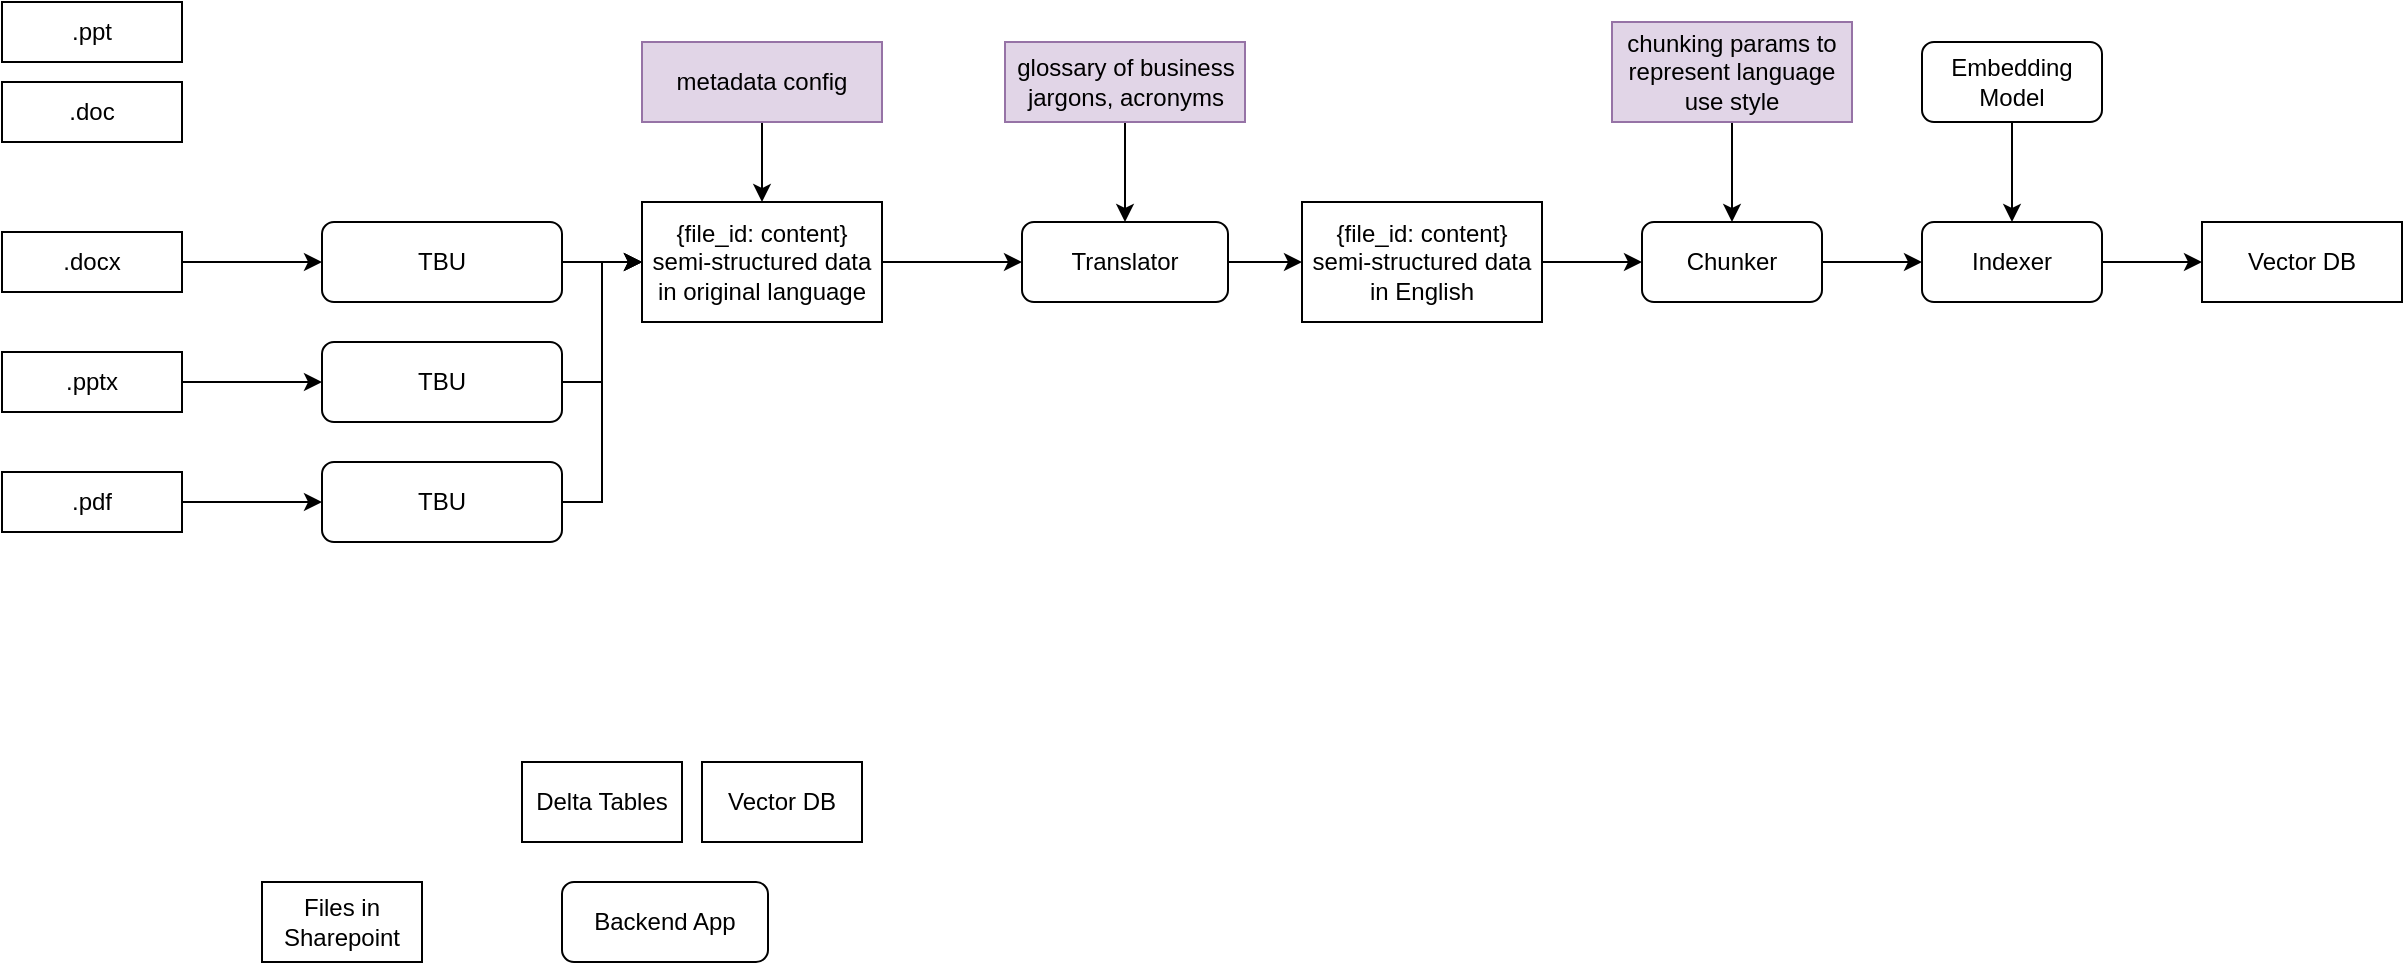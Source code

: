 <mxfile version="28.0.5" pages="3">
  <diagram id="3aGBPdW0vTSLmc4iwQ5c" name="nea-safety-ie-classification">
    <mxGraphModel dx="1251" dy="707" grid="1" gridSize="10" guides="1" tooltips="1" connect="1" arrows="1" fold="1" page="1" pageScale="1" pageWidth="1654" pageHeight="1169" math="0" shadow="0">
      <root>
        <mxCell id="0" />
        <mxCell id="1" parent="0" />
        <mxCell id="SIqKRR3dY7VEbWr17hrh-11" style="edgeStyle=orthogonalEdgeStyle;rounded=0;orthogonalLoop=1;jettySize=auto;html=1;" parent="1" source="SIqKRR3dY7VEbWr17hrh-1" target="SIqKRR3dY7VEbWr17hrh-2" edge="1">
          <mxGeometry relative="1" as="geometry" />
        </mxCell>
        <mxCell id="SIqKRR3dY7VEbWr17hrh-1" value=".docx" style="rounded=0;whiteSpace=wrap;html=1;" parent="1" vertex="1">
          <mxGeometry x="280" y="395" width="90" height="30" as="geometry" />
        </mxCell>
        <mxCell id="SIqKRR3dY7VEbWr17hrh-12" style="edgeStyle=orthogonalEdgeStyle;rounded=0;orthogonalLoop=1;jettySize=auto;html=1;" parent="1" source="SIqKRR3dY7VEbWr17hrh-2" target="SIqKRR3dY7VEbWr17hrh-5" edge="1">
          <mxGeometry relative="1" as="geometry" />
        </mxCell>
        <mxCell id="SIqKRR3dY7VEbWr17hrh-2" value="TBU" style="rounded=1;whiteSpace=wrap;html=1;" parent="1" vertex="1">
          <mxGeometry x="440" y="390" width="120" height="40" as="geometry" />
        </mxCell>
        <mxCell id="SIqKRR3dY7VEbWr17hrh-9" style="edgeStyle=orthogonalEdgeStyle;rounded=0;orthogonalLoop=1;jettySize=auto;html=1;entryX=0;entryY=0.5;entryDx=0;entryDy=0;" parent="1" source="SIqKRR3dY7VEbWr17hrh-5" target="SIqKRR3dY7VEbWr17hrh-6" edge="1">
          <mxGeometry relative="1" as="geometry" />
        </mxCell>
        <mxCell id="SIqKRR3dY7VEbWr17hrh-5" value="{file_id: content} semi-structured data in original language" style="rounded=0;whiteSpace=wrap;html=1;" parent="1" vertex="1">
          <mxGeometry x="600" y="380" width="120" height="60" as="geometry" />
        </mxCell>
        <mxCell id="SIqKRR3dY7VEbWr17hrh-13" style="edgeStyle=orthogonalEdgeStyle;rounded=0;orthogonalLoop=1;jettySize=auto;html=1;entryX=0;entryY=0.5;entryDx=0;entryDy=0;" parent="1" source="SIqKRR3dY7VEbWr17hrh-6" target="SIqKRR3dY7VEbWr17hrh-10" edge="1">
          <mxGeometry relative="1" as="geometry" />
        </mxCell>
        <mxCell id="SIqKRR3dY7VEbWr17hrh-6" value="Translator" style="rounded=1;whiteSpace=wrap;html=1;" parent="1" vertex="1">
          <mxGeometry x="790" y="390" width="103" height="40" as="geometry" />
        </mxCell>
        <mxCell id="SIqKRR3dY7VEbWr17hrh-8" style="edgeStyle=orthogonalEdgeStyle;rounded=0;orthogonalLoop=1;jettySize=auto;html=1;entryX=0.5;entryY=0;entryDx=0;entryDy=0;" parent="1" source="SIqKRR3dY7VEbWr17hrh-7" target="SIqKRR3dY7VEbWr17hrh-6" edge="1">
          <mxGeometry relative="1" as="geometry" />
        </mxCell>
        <mxCell id="SIqKRR3dY7VEbWr17hrh-7" value="glossary of business jargons, acronyms" style="rounded=0;whiteSpace=wrap;html=1;fillColor=#e1d5e7;strokeColor=#9673a6;" parent="1" vertex="1">
          <mxGeometry x="781.5" y="300" width="120" height="40" as="geometry" />
        </mxCell>
        <mxCell id="TASrBV7R1cmKPsofILHC-17" style="edgeStyle=orthogonalEdgeStyle;rounded=0;orthogonalLoop=1;jettySize=auto;html=1;entryX=0;entryY=0.5;entryDx=0;entryDy=0;" parent="1" source="SIqKRR3dY7VEbWr17hrh-10" target="SIqKRR3dY7VEbWr17hrh-14" edge="1">
          <mxGeometry relative="1" as="geometry" />
        </mxCell>
        <mxCell id="SIqKRR3dY7VEbWr17hrh-10" value="{file_id: content} semi-structured data in English" style="rounded=0;whiteSpace=wrap;html=1;" parent="1" vertex="1">
          <mxGeometry x="930" y="380" width="120" height="60" as="geometry" />
        </mxCell>
        <mxCell id="TASrBV7R1cmKPsofILHC-18" style="edgeStyle=orthogonalEdgeStyle;rounded=0;orthogonalLoop=1;jettySize=auto;html=1;" parent="1" source="SIqKRR3dY7VEbWr17hrh-14" target="SIqKRR3dY7VEbWr17hrh-15" edge="1">
          <mxGeometry relative="1" as="geometry" />
        </mxCell>
        <mxCell id="SIqKRR3dY7VEbWr17hrh-14" value="Chunker" style="rounded=1;whiteSpace=wrap;html=1;" parent="1" vertex="1">
          <mxGeometry x="1100" y="390" width="90" height="40" as="geometry" />
        </mxCell>
        <mxCell id="TASrBV7R1cmKPsofILHC-19" style="edgeStyle=orthogonalEdgeStyle;rounded=0;orthogonalLoop=1;jettySize=auto;html=1;entryX=0;entryY=0.5;entryDx=0;entryDy=0;" parent="1" source="SIqKRR3dY7VEbWr17hrh-15" target="TASrBV7R1cmKPsofILHC-16" edge="1">
          <mxGeometry relative="1" as="geometry" />
        </mxCell>
        <mxCell id="SIqKRR3dY7VEbWr17hrh-15" value="Indexer" style="rounded=1;whiteSpace=wrap;html=1;" parent="1" vertex="1">
          <mxGeometry x="1240" y="390" width="90" height="40" as="geometry" />
        </mxCell>
        <mxCell id="TASrBV7R1cmKPsofILHC-1" value=".doc" style="rounded=0;whiteSpace=wrap;html=1;" parent="1" vertex="1">
          <mxGeometry x="280" y="320" width="90" height="30" as="geometry" />
        </mxCell>
        <mxCell id="TASrBV7R1cmKPsofILHC-12" style="edgeStyle=orthogonalEdgeStyle;rounded=0;orthogonalLoop=1;jettySize=auto;html=1;entryX=0;entryY=0.5;entryDx=0;entryDy=0;" parent="1" source="TASrBV7R1cmKPsofILHC-2" target="TASrBV7R1cmKPsofILHC-6" edge="1">
          <mxGeometry relative="1" as="geometry" />
        </mxCell>
        <mxCell id="TASrBV7R1cmKPsofILHC-2" value=".pptx" style="rounded=0;whiteSpace=wrap;html=1;" parent="1" vertex="1">
          <mxGeometry x="280" y="455" width="90" height="30" as="geometry" />
        </mxCell>
        <mxCell id="TASrBV7R1cmKPsofILHC-13" style="edgeStyle=orthogonalEdgeStyle;rounded=0;orthogonalLoop=1;jettySize=auto;html=1;" parent="1" source="TASrBV7R1cmKPsofILHC-3" target="TASrBV7R1cmKPsofILHC-7" edge="1">
          <mxGeometry relative="1" as="geometry" />
        </mxCell>
        <mxCell id="TASrBV7R1cmKPsofILHC-3" value=".pdf" style="rounded=0;whiteSpace=wrap;html=1;" parent="1" vertex="1">
          <mxGeometry x="280" y="515" width="90" height="30" as="geometry" />
        </mxCell>
        <mxCell id="TASrBV7R1cmKPsofILHC-10" style="edgeStyle=orthogonalEdgeStyle;rounded=0;orthogonalLoop=1;jettySize=auto;html=1;entryX=0;entryY=0.5;entryDx=0;entryDy=0;" parent="1" source="TASrBV7R1cmKPsofILHC-6" target="SIqKRR3dY7VEbWr17hrh-5" edge="1">
          <mxGeometry relative="1" as="geometry" />
        </mxCell>
        <mxCell id="TASrBV7R1cmKPsofILHC-6" value="TBU" style="rounded=1;whiteSpace=wrap;html=1;" parent="1" vertex="1">
          <mxGeometry x="440" y="450" width="120" height="40" as="geometry" />
        </mxCell>
        <mxCell id="TASrBV7R1cmKPsofILHC-11" style="edgeStyle=orthogonalEdgeStyle;rounded=0;orthogonalLoop=1;jettySize=auto;html=1;entryX=0;entryY=0.5;entryDx=0;entryDy=0;" parent="1" source="TASrBV7R1cmKPsofILHC-7" target="SIqKRR3dY7VEbWr17hrh-5" edge="1">
          <mxGeometry relative="1" as="geometry" />
        </mxCell>
        <mxCell id="TASrBV7R1cmKPsofILHC-7" value="TBU" style="rounded=1;whiteSpace=wrap;html=1;" parent="1" vertex="1">
          <mxGeometry x="440" y="510" width="120" height="40" as="geometry" />
        </mxCell>
        <mxCell id="TASrBV7R1cmKPsofILHC-9" style="edgeStyle=orthogonalEdgeStyle;rounded=0;orthogonalLoop=1;jettySize=auto;html=1;entryX=0.5;entryY=0;entryDx=0;entryDy=0;" parent="1" source="TASrBV7R1cmKPsofILHC-8" target="SIqKRR3dY7VEbWr17hrh-5" edge="1">
          <mxGeometry relative="1" as="geometry" />
        </mxCell>
        <mxCell id="TASrBV7R1cmKPsofILHC-8" value="metadata config" style="rounded=0;whiteSpace=wrap;html=1;fillColor=#e1d5e7;strokeColor=#9673a6;" parent="1" vertex="1">
          <mxGeometry x="600" y="300" width="120" height="40" as="geometry" />
        </mxCell>
        <mxCell id="TASrBV7R1cmKPsofILHC-15" value=".ppt" style="rounded=0;whiteSpace=wrap;html=1;" parent="1" vertex="1">
          <mxGeometry x="280" y="280" width="90" height="30" as="geometry" />
        </mxCell>
        <mxCell id="TASrBV7R1cmKPsofILHC-16" value="Vector DB" style="rounded=0;whiteSpace=wrap;html=1;" parent="1" vertex="1">
          <mxGeometry x="1380" y="390" width="100" height="40" as="geometry" />
        </mxCell>
        <mxCell id="TASrBV7R1cmKPsofILHC-21" style="edgeStyle=orthogonalEdgeStyle;rounded=0;orthogonalLoop=1;jettySize=auto;html=1;entryX=0.5;entryY=0;entryDx=0;entryDy=0;" parent="1" source="TASrBV7R1cmKPsofILHC-20" target="SIqKRR3dY7VEbWr17hrh-14" edge="1">
          <mxGeometry relative="1" as="geometry" />
        </mxCell>
        <mxCell id="TASrBV7R1cmKPsofILHC-20" value="chunking params to represent language use style" style="rounded=0;whiteSpace=wrap;html=1;fillColor=#e1d5e7;strokeColor=#9673a6;" parent="1" vertex="1">
          <mxGeometry x="1085" y="290" width="120" height="50" as="geometry" />
        </mxCell>
        <mxCell id="TASrBV7R1cmKPsofILHC-24" style="edgeStyle=orthogonalEdgeStyle;rounded=0;orthogonalLoop=1;jettySize=auto;html=1;" parent="1" source="TASrBV7R1cmKPsofILHC-23" target="SIqKRR3dY7VEbWr17hrh-15" edge="1">
          <mxGeometry relative="1" as="geometry" />
        </mxCell>
        <mxCell id="TASrBV7R1cmKPsofILHC-23" value="Embedding Model" style="rounded=1;whiteSpace=wrap;html=1;" parent="1" vertex="1">
          <mxGeometry x="1240" y="300" width="90" height="40" as="geometry" />
        </mxCell>
        <mxCell id="f39jfShfxYCIO1lm-AMw-1" value="Files in Sharepoint" style="rounded=0;whiteSpace=wrap;html=1;" vertex="1" parent="1">
          <mxGeometry x="410" y="720" width="80" height="40" as="geometry" />
        </mxCell>
        <mxCell id="f39jfShfxYCIO1lm-AMw-2" value="Backend App" style="rounded=1;whiteSpace=wrap;html=1;" vertex="1" parent="1">
          <mxGeometry x="560" y="720" width="103" height="40" as="geometry" />
        </mxCell>
        <mxCell id="f39jfShfxYCIO1lm-AMw-5" value="Delta Tables" style="rounded=0;whiteSpace=wrap;html=1;" vertex="1" parent="1">
          <mxGeometry x="540" y="660" width="80" height="40" as="geometry" />
        </mxCell>
        <mxCell id="f39jfShfxYCIO1lm-AMw-6" value="Vector DB" style="rounded=0;whiteSpace=wrap;html=1;" vertex="1" parent="1">
          <mxGeometry x="630" y="660" width="80" height="40" as="geometry" />
        </mxCell>
      </root>
    </mxGraphModel>
  </diagram>
  <diagram name="gims-classification" id="yE16xMdfLCays2aU9v3c">
    <mxGraphModel dx="1018" dy="589" grid="1" gridSize="10" guides="1" tooltips="1" connect="1" arrows="1" fold="1" page="1" pageScale="1" pageWidth="1654" pageHeight="1169" math="0" shadow="0">
      <root>
        <mxCell id="0" />
        <mxCell id="1" parent="0" />
        <mxCell id="rxSAj68sfvyTgOexhZe--53" value="" style="rounded=1;whiteSpace=wrap;html=1;arcSize=6;" parent="1" vertex="1">
          <mxGeometry x="1420" y="150" width="130" height="420" as="geometry" />
        </mxCell>
        <mxCell id="rxSAj68sfvyTgOexhZe--52" value="" style="rounded=1;whiteSpace=wrap;html=1;arcSize=2;" parent="1" vertex="1">
          <mxGeometry x="700" y="150" width="680" height="420" as="geometry" />
        </mxCell>
        <mxCell id="rxSAj68sfvyTgOexhZe--1" value="" style="rounded=1;whiteSpace=wrap;html=1;arcSize=4;" parent="1" vertex="1">
          <mxGeometry x="480" y="147.5" width="160" height="420" as="geometry" />
        </mxCell>
        <mxCell id="rxSAj68sfvyTgOexhZe--6" style="edgeStyle=orthogonalEdgeStyle;rounded=0;orthogonalLoop=1;jettySize=auto;html=1;entryX=0;entryY=0.5;entryDx=0;entryDy=0;" parent="1" source="rxSAj68sfvyTgOexhZe--3" target="rxSAj68sfvyTgOexhZe--4" edge="1">
          <mxGeometry relative="1" as="geometry" />
        </mxCell>
        <mxCell id="rxSAj68sfvyTgOexhZe--38" style="edgeStyle=orthogonalEdgeStyle;rounded=0;orthogonalLoop=1;jettySize=auto;html=1;entryX=0.5;entryY=1;entryDx=0;entryDy=0;" parent="1" source="rxSAj68sfvyTgOexhZe--3" target="rxSAj68sfvyTgOexhZe--37" edge="1">
          <mxGeometry relative="1" as="geometry" />
        </mxCell>
        <mxCell id="rxSAj68sfvyTgOexhZe--3" value="Upload CSV" style="labelPosition=center;verticalLabelPosition=middle;align=center;html=1;shape=mxgraph.basic.shaded_button;dx=5.41;fillColor=#E6E6E6;strokeColor=none;whiteSpace=wrap;" parent="1" vertex="1">
          <mxGeometry x="500" y="267.5" width="120" height="40" as="geometry" />
        </mxCell>
        <mxCell id="rxSAj68sfvyTgOexhZe--7" style="edgeStyle=orthogonalEdgeStyle;rounded=0;orthogonalLoop=1;jettySize=auto;html=1;" parent="1" source="rxSAj68sfvyTgOexhZe--4" target="rxSAj68sfvyTgOexhZe--5" edge="1">
          <mxGeometry relative="1" as="geometry" />
        </mxCell>
        <mxCell id="rxSAj68sfvyTgOexhZe--4" value="Raw Input&lt;div&gt;Dataframe&lt;/div&gt;" style="rounded=0;whiteSpace=wrap;html=1;" parent="1" vertex="1">
          <mxGeometry x="727" y="247.5" width="83" height="45" as="geometry" />
        </mxCell>
        <mxCell id="rxSAj68sfvyTgOexhZe--9" style="edgeStyle=orthogonalEdgeStyle;rounded=0;orthogonalLoop=1;jettySize=auto;html=1;entryX=0;entryY=0.5;entryDx=0;entryDy=0;" parent="1" source="rxSAj68sfvyTgOexhZe--5" target="rxSAj68sfvyTgOexhZe--8" edge="1">
          <mxGeometry relative="1" as="geometry" />
        </mxCell>
        <mxCell id="rxSAj68sfvyTgOexhZe--17" value="success" style="edgeLabel;html=1;align=center;verticalAlign=middle;resizable=0;points=[];" parent="rxSAj68sfvyTgOexhZe--9" vertex="1" connectable="0">
          <mxGeometry x="-0.11" relative="1" as="geometry">
            <mxPoint x="-3" y="-10" as="offset" />
          </mxGeometry>
        </mxCell>
        <mxCell id="rxSAj68sfvyTgOexhZe--11" style="edgeStyle=orthogonalEdgeStyle;rounded=0;orthogonalLoop=1;jettySize=auto;html=1;entryX=0.5;entryY=0;entryDx=0;entryDy=0;" parent="1" source="rxSAj68sfvyTgOexhZe--5" target="rxSAj68sfvyTgOexhZe--10" edge="1">
          <mxGeometry relative="1" as="geometry" />
        </mxCell>
        <mxCell id="rxSAj68sfvyTgOexhZe--18" value="failure" style="edgeLabel;html=1;align=center;verticalAlign=middle;resizable=0;points=[];" parent="rxSAj68sfvyTgOexhZe--11" vertex="1" connectable="0">
          <mxGeometry x="-0.365" relative="1" as="geometry">
            <mxPoint as="offset" />
          </mxGeometry>
        </mxCell>
        <mxCell id="rxSAj68sfvyTgOexhZe--5" value="Data Validator" style="rounded=1;whiteSpace=wrap;html=1;" parent="1" vertex="1">
          <mxGeometry x="850" y="245" width="70" height="50" as="geometry" />
        </mxCell>
        <mxCell id="rxSAj68sfvyTgOexhZe--46" style="edgeStyle=orthogonalEdgeStyle;rounded=0;orthogonalLoop=1;jettySize=auto;html=1;entryX=0;entryY=0.5;entryDx=0;entryDy=0;" parent="1" source="rxSAj68sfvyTgOexhZe--8" target="rxSAj68sfvyTgOexhZe--41" edge="1">
          <mxGeometry relative="1" as="geometry">
            <mxPoint x="1170" y="270" as="targetPoint" />
          </mxGeometry>
        </mxCell>
        <mxCell id="rxSAj68sfvyTgOexhZe--8" value="Validated Input Dataframe" style="rounded=0;whiteSpace=wrap;html=1;" parent="1" vertex="1">
          <mxGeometry x="1050" y="202.5" width="100" height="45" as="geometry" />
        </mxCell>
        <mxCell id="rxSAj68sfvyTgOexhZe--13" style="edgeStyle=orthogonalEdgeStyle;rounded=0;orthogonalLoop=1;jettySize=auto;html=1;" parent="1" source="rxSAj68sfvyTgOexhZe--10" target="rxSAj68sfvyTgOexhZe--58" edge="1">
          <mxGeometry relative="1" as="geometry" />
        </mxCell>
        <mxCell id="rxSAj68sfvyTgOexhZe--10" value="Exception" style="rounded=0;whiteSpace=wrap;html=1;" parent="1" vertex="1">
          <mxGeometry x="843.5" y="340" width="83" height="35" as="geometry" />
        </mxCell>
        <mxCell id="rxSAj68sfvyTgOexhZe--12" value="User Notif." style="rounded=0;whiteSpace=wrap;html=1;" parent="1" vertex="1">
          <mxGeometry x="518.5" y="357.5" width="83" height="35" as="geometry" />
        </mxCell>
        <mxCell id="rxSAj68sfvyTgOexhZe--16" style="edgeStyle=orthogonalEdgeStyle;rounded=0;orthogonalLoop=1;jettySize=auto;html=1;entryX=0.5;entryY=0;entryDx=0;entryDy=0;" parent="1" source="rxSAj68sfvyTgOexhZe--15" target="rxSAj68sfvyTgOexhZe--5" edge="1">
          <mxGeometry relative="1" as="geometry" />
        </mxCell>
        <mxCell id="rxSAj68sfvyTgOexhZe--15" value="Expected Input&amp;nbsp;&lt;div&gt;Schema&lt;/div&gt;" style="rounded=0;whiteSpace=wrap;html=1;" parent="1" vertex="1">
          <mxGeometry x="850" y="170" width="70" height="45" as="geometry" />
        </mxCell>
        <mxCell id="rxSAj68sfvyTgOexhZe--21" value="LLM Endpoint" style="rounded=0;whiteSpace=wrap;html=1;" parent="1" vertex="1">
          <mxGeometry x="1190" y="322.5" width="70" height="45" as="geometry" />
        </mxCell>
        <mxCell id="rxSAj68sfvyTgOexhZe--22" value="Secret&amp;nbsp;&lt;div&gt;Mgnt&lt;/div&gt;" style="rounded=0;whiteSpace=wrap;html=1;" parent="1" vertex="1">
          <mxGeometry x="1160" y="390" width="70" height="45" as="geometry" />
        </mxCell>
        <mxCell id="rxSAj68sfvyTgOexhZe--25" style="edgeStyle=orthogonalEdgeStyle;rounded=0;orthogonalLoop=1;jettySize=auto;html=1;entryX=0;entryY=0.5;entryDx=0;entryDy=0;startArrow=classic;startFill=1;exitX=1;exitY=0.25;exitDx=0;exitDy=0;" parent="1" source="rxSAj68sfvyTgOexhZe--24" target="rxSAj68sfvyTgOexhZe--21" edge="1">
          <mxGeometry relative="1" as="geometry" />
        </mxCell>
        <mxCell id="rxSAj68sfvyTgOexhZe--29" style="edgeStyle=orthogonalEdgeStyle;rounded=0;orthogonalLoop=1;jettySize=auto;html=1;entryX=0;entryY=0.5;entryDx=0;entryDy=0;startArrow=classic;startFill=1;endArrow=none;endFill=0;" parent="1" source="rxSAj68sfvyTgOexhZe--24" target="rxSAj68sfvyTgOexhZe--22" edge="1">
          <mxGeometry relative="1" as="geometry" />
        </mxCell>
        <mxCell id="rxSAj68sfvyTgOexhZe--31" style="edgeStyle=orthogonalEdgeStyle;rounded=0;orthogonalLoop=1;jettySize=auto;html=1;" parent="1" source="rxSAj68sfvyTgOexhZe--24" target="rxSAj68sfvyTgOexhZe--43" edge="1">
          <mxGeometry relative="1" as="geometry" />
        </mxCell>
        <mxCell id="rxSAj68sfvyTgOexhZe--24" value="Prompt Engineering Wrapper" style="rounded=1;whiteSpace=wrap;html=1;fillColor=#fff2cc;strokeColor=#d6b656;" parent="1" vertex="1">
          <mxGeometry x="990" y="322.5" width="100" height="50" as="geometry" />
        </mxCell>
        <mxCell id="rxSAj68sfvyTgOexhZe--28" style="edgeStyle=orthogonalEdgeStyle;rounded=0;orthogonalLoop=1;jettySize=auto;html=1;entryX=1;entryY=0.75;entryDx=0;entryDy=0;" parent="1" source="rxSAj68sfvyTgOexhZe--27" target="rxSAj68sfvyTgOexhZe--24" edge="1">
          <mxGeometry relative="1" as="geometry">
            <Array as="points">
              <mxPoint x="1110" y="520" />
              <mxPoint x="1110" y="360" />
            </Array>
          </mxGeometry>
        </mxCell>
        <mxCell id="rxSAj68sfvyTgOexhZe--27" value="Business Data&lt;div&gt;(definitions, biz knowledge)&lt;/div&gt;" style="rounded=0;whiteSpace=wrap;html=1;" parent="1" vertex="1">
          <mxGeometry x="1450" y="500" width="90" height="60" as="geometry" />
        </mxCell>
        <mxCell id="rxSAj68sfvyTgOexhZe--33" style="edgeStyle=orthogonalEdgeStyle;rounded=0;orthogonalLoop=1;jettySize=auto;html=1;entryX=0.993;entryY=0.477;entryDx=0;entryDy=0;entryPerimeter=0;" parent="1" source="rxSAj68sfvyTgOexhZe--30" target="rxSAj68sfvyTgOexhZe--32" edge="1">
          <mxGeometry relative="1" as="geometry">
            <mxPoint x="790" y="460" as="targetPoint" />
            <Array as="points">
              <mxPoint x="740" y="473" />
              <mxPoint x="740" y="507" />
              <mxPoint x="619" y="507" />
            </Array>
          </mxGeometry>
        </mxCell>
        <mxCell id="rxSAj68sfvyTgOexhZe--36" style="edgeStyle=orthogonalEdgeStyle;rounded=0;orthogonalLoop=1;jettySize=auto;html=1;entryX=1;entryY=0.5;entryDx=0;entryDy=0;" parent="1" source="rxSAj68sfvyTgOexhZe--30" target="rxSAj68sfvyTgOexhZe--35" edge="1">
          <mxGeometry relative="1" as="geometry">
            <Array as="points">
              <mxPoint x="740" y="460" />
              <mxPoint x="740" y="438" />
              <mxPoint x="660" y="438" />
              <mxPoint x="660" y="453" />
            </Array>
          </mxGeometry>
        </mxCell>
        <mxCell id="rxSAj68sfvyTgOexhZe--30" value="Output&amp;nbsp;&lt;div&gt;Dataframe&lt;/div&gt;" style="rounded=0;whiteSpace=wrap;html=1;" parent="1" vertex="1">
          <mxGeometry x="820" y="450" width="100" height="45" as="geometry" />
        </mxCell>
        <mxCell id="rxSAj68sfvyTgOexhZe--32" value="Download CSV" style="labelPosition=center;verticalLabelPosition=middle;align=center;html=1;shape=mxgraph.basic.shaded_button;dx=5.41;fillColor=#E6E6E6;strokeColor=none;whiteSpace=wrap;" parent="1" vertex="1">
          <mxGeometry x="500" y="487.5" width="120" height="40" as="geometry" />
        </mxCell>
        <mxCell id="rxSAj68sfvyTgOexhZe--35" value="Output Preview" style="rounded=0;whiteSpace=wrap;html=1;" parent="1" vertex="1">
          <mxGeometry x="517" y="435" width="83" height="35" as="geometry" />
        </mxCell>
        <mxCell id="rxSAj68sfvyTgOexhZe--37" value="Input Preview" style="rounded=0;whiteSpace=wrap;html=1;" parent="1" vertex="1">
          <mxGeometry x="518.5" y="197.5" width="83" height="35" as="geometry" />
        </mxCell>
        <mxCell id="sSOFRrH6f0mKHgl840bb-26" style="edgeStyle=orthogonalEdgeStyle;rounded=0;orthogonalLoop=1;jettySize=auto;html=1;" edge="1" parent="1" source="rxSAj68sfvyTgOexhZe--39" target="rxSAj68sfvyTgOexhZe--24">
          <mxGeometry relative="1" as="geometry">
            <Array as="points">
              <mxPoint x="1475" y="300" />
              <mxPoint x="1040" y="300" />
            </Array>
          </mxGeometry>
        </mxCell>
        <mxCell id="rxSAj68sfvyTgOexhZe--39" value="DS Bronze Input Table" style="rounded=0;whiteSpace=wrap;html=1;" parent="1" vertex="1">
          <mxGeometry x="1457" y="195" width="70" height="50" as="geometry" />
        </mxCell>
        <mxCell id="rxSAj68sfvyTgOexhZe--48" style="edgeStyle=orthogonalEdgeStyle;rounded=0;orthogonalLoop=1;jettySize=auto;html=1;entryX=0;entryY=0.5;entryDx=0;entryDy=0;exitX=1;exitY=0.5;exitDx=0;exitDy=0;" parent="1" source="rxSAj68sfvyTgOexhZe--41" target="rxSAj68sfvyTgOexhZe--39" edge="1">
          <mxGeometry relative="1" as="geometry">
            <Array as="points">
              <mxPoint x="1310" y="220" />
            </Array>
          </mxGeometry>
        </mxCell>
        <mxCell id="rxSAj68sfvyTgOexhZe--41" value="I/O Writer" style="rounded=1;whiteSpace=wrap;html=1;" parent="1" vertex="1">
          <mxGeometry x="1210" y="205" width="100" height="40" as="geometry" />
        </mxCell>
        <mxCell id="rxSAj68sfvyTgOexhZe--44" value="" style="edgeStyle=orthogonalEdgeStyle;rounded=0;orthogonalLoop=1;jettySize=auto;html=1;jumpStyle=arc;entryX=0.5;entryY=1;entryDx=0;entryDy=0;" parent="1" source="rxSAj68sfvyTgOexhZe--43" target="sSOFRrH6f0mKHgl840bb-21" edge="1">
          <mxGeometry relative="1" as="geometry">
            <Array as="points">
              <mxPoint x="1040" y="540" />
              <mxPoint x="1310" y="540" />
            </Array>
          </mxGeometry>
        </mxCell>
        <mxCell id="rxSAj68sfvyTgOexhZe--50" value="data + metadata" style="edgeLabel;html=1;align=center;verticalAlign=middle;resizable=0;points=[];" parent="rxSAj68sfvyTgOexhZe--44" vertex="1" connectable="0">
          <mxGeometry x="-0.182" y="-2" relative="1" as="geometry">
            <mxPoint as="offset" />
          </mxGeometry>
        </mxCell>
        <mxCell id="rxSAj68sfvyTgOexhZe--45" style="edgeStyle=orthogonalEdgeStyle;rounded=0;orthogonalLoop=1;jettySize=auto;html=1;entryX=0.5;entryY=0;entryDx=0;entryDy=0;exitX=0;exitY=0.5;exitDx=0;exitDy=0;" parent="1" source="rxSAj68sfvyTgOexhZe--43" target="rxSAj68sfvyTgOexhZe--30" edge="1">
          <mxGeometry relative="1" as="geometry" />
        </mxCell>
        <mxCell id="rxSAj68sfvyTgOexhZe--49" value="data only" style="edgeLabel;html=1;align=center;verticalAlign=middle;resizable=0;points=[];" parent="rxSAj68sfvyTgOexhZe--45" vertex="1" connectable="0">
          <mxGeometry x="-0.313" y="-1" relative="1" as="geometry">
            <mxPoint as="offset" />
          </mxGeometry>
        </mxCell>
        <mxCell id="rxSAj68sfvyTgOexhZe--43" value="LLM Output Parser" style="rounded=1;whiteSpace=wrap;html=1;" parent="1" vertex="1">
          <mxGeometry x="990" y="400" width="100" height="40" as="geometry" />
        </mxCell>
        <mxCell id="rxSAj68sfvyTgOexhZe--54" value="Front End (Databricks Apps)" style="text;html=1;align=center;verticalAlign=middle;whiteSpace=wrap;rounded=0;" parent="1" vertex="1">
          <mxGeometry x="505" y="157.5" width="110" height="30" as="geometry" />
        </mxCell>
        <mxCell id="rxSAj68sfvyTgOexhZe--55" value="Backend" style="text;html=1;align=center;verticalAlign=middle;whiteSpace=wrap;rounded=0;" parent="1" vertex="1">
          <mxGeometry x="708" y="150" width="60" height="30" as="geometry" />
        </mxCell>
        <mxCell id="rxSAj68sfvyTgOexhZe--56" value="Data" style="text;html=1;align=center;verticalAlign=middle;whiteSpace=wrap;rounded=0;" parent="1" vertex="1">
          <mxGeometry x="1462" y="150" width="60" height="30" as="geometry" />
        </mxCell>
        <mxCell id="rxSAj68sfvyTgOexhZe--57" value="&lt;span class=&quot;fontstyle0&quot;&gt;Prompt Engineering Use Case&lt;/span&gt; &lt;br/&gt;&lt;br style=&quot;font-variant-numeric: normal; font-variant-east-asian: normal; font-variant-alternates: normal; font-variant-position: normal; font-variant-emoji: normal; line-height: normal; text-align: -webkit-auto; text-size-adjust: auto;&quot;&gt;&lt;div&gt;&lt;span class=&quot;fontstyle0&quot;&gt;&lt;br&gt;&lt;/span&gt;&lt;/div&gt;" style="rounded=1;whiteSpace=wrap;html=1;arcSize=4;fillColor=#dae8fc;strokeColor=#6c8ebf;verticalAlign=top;" parent="1" vertex="1">
          <mxGeometry x="40" y="80" width="230" height="90" as="geometry" />
        </mxCell>
        <mxCell id="rxSAj68sfvyTgOexhZe--59" style="edgeStyle=orthogonalEdgeStyle;rounded=0;orthogonalLoop=1;jettySize=auto;html=1;" parent="1" source="rxSAj68sfvyTgOexhZe--58" target="rxSAj68sfvyTgOexhZe--12" edge="1">
          <mxGeometry relative="1" as="geometry" />
        </mxCell>
        <mxCell id="rxSAj68sfvyTgOexhZe--58" value="Error and retry message" style="rounded=0;whiteSpace=wrap;html=1;" parent="1" vertex="1">
          <mxGeometry x="727" y="340" width="83" height="35" as="geometry" />
        </mxCell>
        <mxCell id="LbE9Ai2e66zHv5QUQcwt-1" value="" style="rounded=1;whiteSpace=wrap;html=1;arcSize=4;" parent="1" vertex="1">
          <mxGeometry x="510" y="680" width="320" height="320" as="geometry" />
        </mxCell>
        <mxCell id="LbE9Ai2e66zHv5QUQcwt-8" style="edgeStyle=orthogonalEdgeStyle;shape=connector;rounded=0;orthogonalLoop=1;jettySize=auto;html=1;entryX=0;entryY=0.5;entryDx=0;entryDy=0;strokeColor=default;align=center;verticalAlign=middle;fontFamily=Helvetica;fontSize=11;fontColor=default;labelBackgroundColor=default;endArrow=blockThin;endFill=1;" parent="1" source="LbE9Ai2e66zHv5QUQcwt-3" target="zJm6ujQApNEobkasvNWw-14" edge="1">
          <mxGeometry relative="1" as="geometry" />
        </mxCell>
        <mxCell id="LbE9Ai2e66zHv5QUQcwt-3" value="Incident title and description" style="rounded=1;whiteSpace=wrap;html=1;fontFamily=Helvetica;fontSize=11;fontColor=default;labelBackgroundColor=default;" parent="1" vertex="1">
          <mxGeometry x="650" y="700" width="160" height="50" as="geometry" />
        </mxCell>
        <mxCell id="LbE9Ai2e66zHv5QUQcwt-13" style="edgeStyle=orthogonalEdgeStyle;shape=connector;rounded=0;orthogonalLoop=1;jettySize=auto;html=1;strokeColor=default;align=center;verticalAlign=middle;fontFamily=Helvetica;fontSize=11;fontColor=default;labelBackgroundColor=default;endArrow=classic;endFill=1;exitX=1;exitY=0.5;exitDx=0;exitDy=0;startArrow=none;startFill=0;" parent="1" source="LbE9Ai2e66zHv5QUQcwt-6" target="LbE9Ai2e66zHv5QUQcwt-12" edge="1">
          <mxGeometry relative="1" as="geometry" />
        </mxCell>
        <mxCell id="zJm6ujQApNEobkasvNWw-1" value="log" style="edgeLabel;html=1;align=center;verticalAlign=middle;resizable=0;points=[];fontFamily=Helvetica;fontSize=11;fontColor=default;labelBackgroundColor=default;" parent="LbE9Ai2e66zHv5QUQcwt-13" vertex="1" connectable="0">
          <mxGeometry x="-0.029" y="-2" relative="1" as="geometry">
            <mxPoint as="offset" />
          </mxGeometry>
        </mxCell>
        <mxCell id="zJm6ujQApNEobkasvNWw-3" style="edgeStyle=orthogonalEdgeStyle;shape=connector;rounded=0;orthogonalLoop=1;jettySize=auto;html=1;entryX=1;entryY=0.25;entryDx=0;entryDy=0;strokeColor=default;align=center;verticalAlign=middle;fontFamily=Helvetica;fontSize=11;fontColor=default;labelBackgroundColor=default;endArrow=classic;endFill=1;exitX=0;exitY=0.75;exitDx=0;exitDy=0;" parent="1" source="LbE9Ai2e66zHv5QUQcwt-6" target="zJm6ujQApNEobkasvNWw-2" edge="1">
          <mxGeometry relative="1" as="geometry">
            <Array as="points">
              <mxPoint x="1000" y="738" />
              <mxPoint x="1000" y="838" />
              <mxPoint x="810" y="838" />
            </Array>
          </mxGeometry>
        </mxCell>
        <mxCell id="zJm6ujQApNEobkasvNWw-24" value="response" style="edgeLabel;html=1;align=center;verticalAlign=middle;resizable=0;points=[];fontFamily=Helvetica;fontSize=11;fontColor=default;labelBackgroundColor=default;" parent="zJm6ujQApNEobkasvNWw-3" vertex="1" connectable="0">
          <mxGeometry x="0.29" relative="1" as="geometry">
            <mxPoint as="offset" />
          </mxGeometry>
        </mxCell>
        <mxCell id="LbE9Ai2e66zHv5QUQcwt-6" value="Classification App" style="rounded=1;whiteSpace=wrap;html=1;fillColor=#fff2cc;strokeColor=#d6b656;" parent="1" vertex="1">
          <mxGeometry x="1040" y="700" width="100" height="50" as="geometry" />
        </mxCell>
        <mxCell id="LbE9Ai2e66zHv5QUQcwt-12" value="" style="rounded=1;whiteSpace=wrap;html=1;fontFamily=Helvetica;fontSize=11;fontColor=default;labelBackgroundColor=default;arcSize=8;" parent="1" vertex="1">
          <mxGeometry x="1220" y="740" width="190" height="120" as="geometry" />
        </mxCell>
        <mxCell id="LbE9Ai2e66zHv5QUQcwt-14" value="Traces" style="rounded=1;whiteSpace=wrap;html=1;fontFamily=Helvetica;fontSize=11;fontColor=default;labelBackgroundColor=default;" parent="1" vertex="1">
          <mxGeometry x="1235" y="750" width="80" height="30" as="geometry" />
        </mxCell>
        <mxCell id="zJm6ujQApNEobkasvNWw-23" style="edgeStyle=orthogonalEdgeStyle;shape=connector;rounded=0;orthogonalLoop=1;jettySize=auto;html=1;entryX=0;entryY=0.5;entryDx=0;entryDy=0;strokeColor=default;align=center;verticalAlign=middle;fontFamily=Helvetica;fontSize=11;fontColor=default;labelBackgroundColor=default;endArrow=classic;endFill=1;" parent="1" source="zJm6ujQApNEobkasvNWw-2" target="zJm6ujQApNEobkasvNWw-6" edge="1">
          <mxGeometry relative="1" as="geometry" />
        </mxCell>
        <mxCell id="zJm6ujQApNEobkasvNWw-2" value="Classification result&lt;div&gt;Category: str&lt;/div&gt;&lt;div&gt;Type: str&lt;/div&gt;&lt;div&gt;Reasoning: str&lt;/div&gt;" style="rounded=1;whiteSpace=wrap;html=1;fontFamily=Helvetica;fontSize=11;fontColor=default;labelBackgroundColor=default;" parent="1" vertex="1">
          <mxGeometry x="650" y="820" width="160" height="70" as="geometry" />
        </mxCell>
        <mxCell id="zJm6ujQApNEobkasvNWw-4" value="" style="shape=image;html=1;verticalAlign=top;verticalLabelPosition=bottom;labelBackgroundColor=#ffffff;imageAspect=0;aspect=fixed;image=https://cdn1.iconfinder.com/data/icons/material-core/22/thumb-up-128.png;fontFamily=Helvetica;fontSize=11;fontColor=default;" parent="1" vertex="1">
          <mxGeometry x="750" y="900" width="18" height="18" as="geometry" />
        </mxCell>
        <mxCell id="zJm6ujQApNEobkasvNWw-5" value="" style="shape=image;html=1;verticalAlign=top;verticalLabelPosition=bottom;labelBackgroundColor=#ffffff;imageAspect=0;aspect=fixed;image=https://cdn1.iconfinder.com/data/icons/material-core/22/thumb-down-128.png;fontFamily=Helvetica;fontSize=11;fontColor=#FF0000;" parent="1" vertex="1">
          <mxGeometry x="780" y="900" width="20" height="20" as="geometry" />
        </mxCell>
        <mxCell id="zJm6ujQApNEobkasvNWw-6" value="End-user Feedback" style="rounded=1;whiteSpace=wrap;html=1;fillColor=#fff2cc;strokeColor=#d6b656;" parent="1" vertex="1">
          <mxGeometry x="1030" y="870" width="100" height="50" as="geometry" />
        </mxCell>
        <mxCell id="zJm6ujQApNEobkasvNWw-9" style="edgeStyle=orthogonalEdgeStyle;shape=connector;rounded=0;orthogonalLoop=1;jettySize=auto;html=1;entryX=-0.002;entryY=0.655;entryDx=0;entryDy=0;entryPerimeter=0;strokeColor=default;align=center;verticalAlign=middle;fontFamily=Helvetica;fontSize=11;fontColor=default;labelBackgroundColor=default;endArrow=classic;endFill=1;" parent="1" source="zJm6ujQApNEobkasvNWw-6" target="LbE9Ai2e66zHv5QUQcwt-12" edge="1">
          <mxGeometry relative="1" as="geometry" />
        </mxCell>
        <mxCell id="zJm6ujQApNEobkasvNWw-25" value="log feedback" style="edgeLabel;html=1;align=center;verticalAlign=middle;resizable=0;points=[];fontFamily=Helvetica;fontSize=11;fontColor=default;labelBackgroundColor=default;" parent="zJm6ujQApNEobkasvNWw-9" vertex="1" connectable="0">
          <mxGeometry x="-0.013" relative="1" as="geometry">
            <mxPoint as="offset" />
          </mxGeometry>
        </mxCell>
        <mxCell id="zJm6ujQApNEobkasvNWw-11" value="Incident title and description" style="rounded=1;whiteSpace=wrap;html=1;fontFamily=Helvetica;fontSize=11;fontColor=default;labelBackgroundColor=default;" parent="1" vertex="1">
          <mxGeometry x="520" y="960" width="300" height="30" as="geometry" />
        </mxCell>
        <mxCell id="zJm6ujQApNEobkasvNWw-12" value="" style="rounded=1;whiteSpace=wrap;html=1;fontFamily=Helvetica;fontSize=11;fontColor=default;labelBackgroundColor=default;" parent="1" vertex="1">
          <mxGeometry x="790" y="960" width="30" height="30" as="geometry" />
        </mxCell>
        <mxCell id="zJm6ujQApNEobkasvNWw-13" value="" style="shape=image;html=1;verticalAlign=top;verticalLabelPosition=bottom;labelBackgroundColor=#ffffff;imageAspect=0;aspect=fixed;image=https://cdn0.iconfinder.com/data/icons/evericons-24px-vol-1/24/send-128.png;fontFamily=Helvetica;fontSize=11;fontColor=default;" parent="1" vertex="1">
          <mxGeometry x="796" y="966" width="18" height="18" as="geometry" />
        </mxCell>
        <mxCell id="zJm6ujQApNEobkasvNWw-15" style="edgeStyle=orthogonalEdgeStyle;shape=connector;rounded=0;orthogonalLoop=1;jettySize=auto;html=1;entryX=0;entryY=0.5;entryDx=0;entryDy=0;strokeColor=default;align=center;verticalAlign=middle;fontFamily=Helvetica;fontSize=11;fontColor=default;labelBackgroundColor=default;endArrow=classic;endFill=1;" parent="1" source="zJm6ujQApNEobkasvNWw-14" target="LbE9Ai2e66zHv5QUQcwt-6" edge="1">
          <mxGeometry relative="1" as="geometry" />
        </mxCell>
        <mxCell id="zJm6ujQApNEobkasvNWw-20" value="pass" style="edgeLabel;html=1;align=center;verticalAlign=middle;resizable=0;points=[];fontFamily=Helvetica;fontSize=11;fontColor=default;labelBackgroundColor=default;" parent="zJm6ujQApNEobkasvNWw-15" vertex="1" connectable="0">
          <mxGeometry x="-0.188" y="1" relative="1" as="geometry">
            <mxPoint as="offset" />
          </mxGeometry>
        </mxCell>
        <mxCell id="zJm6ujQApNEobkasvNWw-17" style="edgeStyle=orthogonalEdgeStyle;shape=connector;rounded=0;orthogonalLoop=1;jettySize=auto;html=1;entryX=0.5;entryY=0;entryDx=0;entryDy=0;strokeColor=default;align=center;verticalAlign=middle;fontFamily=Helvetica;fontSize=11;fontColor=default;labelBackgroundColor=default;endArrow=classic;endFill=1;" parent="1" source="zJm6ujQApNEobkasvNWw-14" target="LbE9Ai2e66zHv5QUQcwt-12" edge="1">
          <mxGeometry relative="1" as="geometry">
            <Array as="points">
              <mxPoint x="930" y="650" />
              <mxPoint x="1315" y="650" />
            </Array>
          </mxGeometry>
        </mxCell>
        <mxCell id="zJm6ujQApNEobkasvNWw-18" value="log" style="edgeLabel;html=1;align=center;verticalAlign=middle;resizable=0;points=[];fontFamily=Helvetica;fontSize=11;fontColor=default;labelBackgroundColor=default;" parent="zJm6ujQApNEobkasvNWw-17" vertex="1" connectable="0">
          <mxGeometry x="-0.177" y="1" relative="1" as="geometry">
            <mxPoint as="offset" />
          </mxGeometry>
        </mxCell>
        <mxCell id="zJm6ujQApNEobkasvNWw-21" style="edgeStyle=orthogonalEdgeStyle;shape=connector;rounded=0;orthogonalLoop=1;jettySize=auto;html=1;entryX=1;entryY=0.5;entryDx=0;entryDy=0;strokeColor=default;align=center;verticalAlign=middle;fontFamily=Helvetica;fontSize=11;fontColor=default;labelBackgroundColor=default;endArrow=classic;endFill=1;" parent="1" source="zJm6ujQApNEobkasvNWw-14" target="zJm6ujQApNEobkasvNWw-19" edge="1">
          <mxGeometry relative="1" as="geometry">
            <Array as="points">
              <mxPoint x="930" y="785" />
            </Array>
          </mxGeometry>
        </mxCell>
        <mxCell id="zJm6ujQApNEobkasvNWw-22" value="fail" style="edgeLabel;html=1;align=center;verticalAlign=middle;resizable=0;points=[];fontFamily=Helvetica;fontSize=11;fontColor=default;labelBackgroundColor=default;" parent="zJm6ujQApNEobkasvNWw-21" vertex="1" connectable="0">
          <mxGeometry x="-0.045" relative="1" as="geometry">
            <mxPoint as="offset" />
          </mxGeometry>
        </mxCell>
        <mxCell id="zJm6ujQApNEobkasvNWw-14" value="Screener App" style="rounded=1;whiteSpace=wrap;html=1;fillColor=#fff2cc;strokeColor=#d6b656;" parent="1" vertex="1">
          <mxGeometry x="880" y="700" width="100" height="50" as="geometry" />
        </mxCell>
        <mxCell id="zJm6ujQApNEobkasvNWw-19" value="Inform user of irrelevant input, ask to try again" style="rounded=1;whiteSpace=wrap;html=1;fontFamily=Helvetica;fontSize=11;fontColor=default;labelBackgroundColor=default;" parent="1" vertex="1">
          <mxGeometry x="650" y="760" width="160" height="50" as="geometry" />
        </mxCell>
        <mxCell id="-MCMBk3sMWbBDVXIINuj-6" style="edgeStyle=orthogonalEdgeStyle;rounded=0;orthogonalLoop=1;jettySize=auto;html=1;entryX=0;entryY=0.5;entryDx=0;entryDy=0;" parent="1" source="-MCMBk3sMWbBDVXIINuj-1" target="-MCMBk3sMWbBDVXIINuj-5" edge="1">
          <mxGeometry relative="1" as="geometry" />
        </mxCell>
        <mxCell id="-MCMBk3sMWbBDVXIINuj-1" value="Input String" style="rounded=0;whiteSpace=wrap;html=1;" parent="1" vertex="1">
          <mxGeometry x="530" y="1260" width="120" height="40" as="geometry" />
        </mxCell>
        <mxCell id="-MCMBk3sMWbBDVXIINuj-8" style="edgeStyle=orthogonalEdgeStyle;rounded=0;orthogonalLoop=1;jettySize=auto;html=1;entryX=0;entryY=0.5;entryDx=0;entryDy=0;" parent="1" source="-MCMBk3sMWbBDVXIINuj-3" target="-MCMBk3sMWbBDVXIINuj-5" edge="1">
          <mxGeometry relative="1" as="geometry" />
        </mxCell>
        <mxCell id="-MCMBk3sMWbBDVXIINuj-7" style="edgeStyle=orthogonalEdgeStyle;rounded=0;orthogonalLoop=1;jettySize=auto;html=1;entryX=0;entryY=0.5;entryDx=0;entryDy=0;" parent="1" source="-MCMBk3sMWbBDVXIINuj-2" target="-MCMBk3sMWbBDVXIINuj-5" edge="1">
          <mxGeometry relative="1" as="geometry" />
        </mxCell>
        <mxCell id="-MCMBk3sMWbBDVXIINuj-3" value="&lt;div&gt;Instruction&lt;/div&gt;(System Prompt)" style="rounded=0;whiteSpace=wrap;html=1;" parent="1" vertex="1">
          <mxGeometry x="530" y="1320" width="120" height="40" as="geometry" />
        </mxCell>
        <mxCell id="-MCMBk3sMWbBDVXIINuj-2" value="User Prompt&lt;div&gt;(Main content to clf)&lt;/div&gt;" style="rounded=0;whiteSpace=wrap;html=1;" parent="1" vertex="1">
          <mxGeometry x="530" y="1260" width="120" height="40" as="geometry" />
        </mxCell>
        <mxCell id="-MCMBk3sMWbBDVXIINuj-9" style="edgeStyle=orthogonalEdgeStyle;rounded=0;orthogonalLoop=1;jettySize=auto;html=1;entryX=0;entryY=0.5;entryDx=0;entryDy=0;" parent="1" source="-MCMBk3sMWbBDVXIINuj-4" target="-MCMBk3sMWbBDVXIINuj-5" edge="1">
          <mxGeometry relative="1" as="geometry" />
        </mxCell>
        <mxCell id="-MCMBk3sMWbBDVXIINuj-4" value="Output Pydantic Schema Instruction" style="rounded=0;whiteSpace=wrap;html=1;" parent="1" vertex="1">
          <mxGeometry x="530" y="1380" width="120" height="40" as="geometry" />
        </mxCell>
        <mxCell id="-MCMBk3sMWbBDVXIINuj-11" style="edgeStyle=orthogonalEdgeStyle;rounded=0;orthogonalLoop=1;jettySize=auto;html=1;entryX=0;entryY=0.5;entryDx=0;entryDy=0;" parent="1" source="-MCMBk3sMWbBDVXIINuj-5" target="-MCMBk3sMWbBDVXIINuj-12" edge="1">
          <mxGeometry relative="1" as="geometry">
            <mxPoint x="880" y="1280" as="targetPoint" />
          </mxGeometry>
        </mxCell>
        <mxCell id="-MCMBk3sMWbBDVXIINuj-5" value="Composite Prompt&lt;div&gt;(Backend)&lt;/div&gt;" style="rounded=0;whiteSpace=wrap;html=1;" parent="1" vertex="1">
          <mxGeometry x="730" y="1260" width="120" height="40" as="geometry" />
        </mxCell>
        <mxCell id="-MCMBk3sMWbBDVXIINuj-14" style="edgeStyle=orthogonalEdgeStyle;rounded=0;orthogonalLoop=1;jettySize=auto;html=1;entryX=0;entryY=0.5;entryDx=0;entryDy=0;" parent="1" source="-MCMBk3sMWbBDVXIINuj-12" target="-MCMBk3sMWbBDVXIINuj-13" edge="1">
          <mxGeometry relative="1" as="geometry" />
        </mxCell>
        <mxCell id="-MCMBk3sMWbBDVXIINuj-16" style="edgeStyle=orthogonalEdgeStyle;rounded=0;orthogonalLoop=1;jettySize=auto;html=1;entryX=0;entryY=0.5;entryDx=0;entryDy=0;" parent="1" source="-MCMBk3sMWbBDVXIINuj-12" target="-MCMBk3sMWbBDVXIINuj-15" edge="1">
          <mxGeometry relative="1" as="geometry" />
        </mxCell>
        <mxCell id="-MCMBk3sMWbBDVXIINuj-12" value="Classification&amp;nbsp;&lt;div&gt;Fn&lt;/div&gt;" style="rounded=1;whiteSpace=wrap;html=1;" parent="1" vertex="1">
          <mxGeometry x="880" y="1260" width="93.5" height="40" as="geometry" />
        </mxCell>
        <mxCell id="-MCMBk3sMWbBDVXIINuj-19" style="edgeStyle=orthogonalEdgeStyle;rounded=0;orthogonalLoop=1;jettySize=auto;html=1;entryX=0;entryY=0.5;entryDx=0;entryDy=0;" parent="1" source="-MCMBk3sMWbBDVXIINuj-13" target="-MCMBk3sMWbBDVXIINuj-18" edge="1">
          <mxGeometry relative="1" as="geometry" />
        </mxCell>
        <mxCell id="-MCMBk3sMWbBDVXIINuj-13" value="Response" style="rounded=0;whiteSpace=wrap;html=1;" parent="1" vertex="1">
          <mxGeometry x="1033.5" y="1260" width="80" height="40" as="geometry" />
        </mxCell>
        <mxCell id="-MCMBk3sMWbBDVXIINuj-15" value="Trace Metadata" style="rounded=0;whiteSpace=wrap;html=1;" parent="1" vertex="1">
          <mxGeometry x="1033.5" y="1310" width="80" height="40" as="geometry" />
        </mxCell>
        <mxCell id="-MCMBk3sMWbBDVXIINuj-22" style="edgeStyle=orthogonalEdgeStyle;rounded=0;orthogonalLoop=1;jettySize=auto;html=1;entryX=0;entryY=0.5;entryDx=0;entryDy=0;" parent="1" source="-MCMBk3sMWbBDVXIINuj-18" target="-MCMBk3sMWbBDVXIINuj-20" edge="1">
          <mxGeometry relative="1" as="geometry" />
        </mxCell>
        <mxCell id="-MCMBk3sMWbBDVXIINuj-18" value="Evaluator" style="rounded=1;whiteSpace=wrap;html=1;" parent="1" vertex="1">
          <mxGeometry x="1153.5" y="1260" width="93.5" height="40" as="geometry" />
        </mxCell>
        <mxCell id="-MCMBk3sMWbBDVXIINuj-21" style="edgeStyle=orthogonalEdgeStyle;rounded=0;orthogonalLoop=1;jettySize=auto;html=1;entryX=1;entryY=0.5;entryDx=0;entryDy=0;dashed=1;endArrow=none;endFill=0;" parent="1" source="-MCMBk3sMWbBDVXIINuj-20" target="-MCMBk3sMWbBDVXIINuj-15" edge="1">
          <mxGeometry relative="1" as="geometry">
            <Array as="points">
              <mxPoint x="1323.5" y="1330" />
            </Array>
          </mxGeometry>
        </mxCell>
        <mxCell id="-MCMBk3sMWbBDVXIINuj-25" style="edgeStyle=orthogonalEdgeStyle;rounded=0;orthogonalLoop=1;jettySize=auto;html=1;entryX=0;entryY=0.5;entryDx=0;entryDy=0;" parent="1" source="-MCMBk3sMWbBDVXIINuj-20" target="-MCMBk3sMWbBDVXIINuj-23" edge="1">
          <mxGeometry relative="1" as="geometry" />
        </mxCell>
        <mxCell id="-MCMBk3sMWbBDVXIINuj-20" value="Assessment Feedback" style="rounded=0;whiteSpace=wrap;html=1;" parent="1" vertex="1">
          <mxGeometry x="1283.5" y="1260" width="80" height="40" as="geometry" />
        </mxCell>
        <mxCell id="-MCMBk3sMWbBDVXIINuj-26" style="edgeStyle=orthogonalEdgeStyle;rounded=0;orthogonalLoop=1;jettySize=auto;html=1;entryX=0;entryY=0.5;entryDx=0;entryDy=0;" parent="1" source="-MCMBk3sMWbBDVXIINuj-23" target="-MCMBk3sMWbBDVXIINuj-24" edge="1">
          <mxGeometry relative="1" as="geometry" />
        </mxCell>
        <mxCell id="-MCMBk3sMWbBDVXIINuj-23" value="Report Parser" style="rounded=1;whiteSpace=wrap;html=1;" parent="1" vertex="1">
          <mxGeometry x="1403.5" y="1260" width="93.5" height="40" as="geometry" />
        </mxCell>
        <mxCell id="-MCMBk3sMWbBDVXIINuj-24" value="Experiment Report" style="rounded=0;whiteSpace=wrap;html=1;" parent="1" vertex="1">
          <mxGeometry x="1527.5" y="1260" width="80" height="40" as="geometry" />
        </mxCell>
        <mxCell id="-MCMBk3sMWbBDVXIINuj-29" style="edgeStyle=orthogonalEdgeStyle;rounded=0;orthogonalLoop=1;jettySize=auto;html=1;entryX=0.5;entryY=0;entryDx=0;entryDy=0;" parent="1" source="-MCMBk3sMWbBDVXIINuj-28" target="-MCMBk3sMWbBDVXIINuj-12" edge="1">
          <mxGeometry relative="1" as="geometry" />
        </mxCell>
        <mxCell id="-MCMBk3sMWbBDVXIINuj-28" value="LLM Client" style="rounded=0;whiteSpace=wrap;html=1;" parent="1" vertex="1">
          <mxGeometry x="886.75" y="1190" width="80" height="40" as="geometry" />
        </mxCell>
        <mxCell id="-MCMBk3sMWbBDVXIINuj-31" style="edgeStyle=orthogonalEdgeStyle;rounded=0;orthogonalLoop=1;jettySize=auto;html=1;entryX=0.5;entryY=1;entryDx=0;entryDy=0;" parent="1" source="-MCMBk3sMWbBDVXIINuj-30" target="-MCMBk3sMWbBDVXIINuj-12" edge="1">
          <mxGeometry relative="1" as="geometry" />
        </mxCell>
        <mxCell id="-MCMBk3sMWbBDVXIINuj-30" value="Other configs (temperature, max token)" style="rounded=0;whiteSpace=wrap;html=1;" parent="1" vertex="1">
          <mxGeometry x="883.37" y="1340" width="86.75" height="50" as="geometry" />
        </mxCell>
        <mxCell id="bDnUqCuRoY9pqMZfFF0V-14" style="edgeStyle=orthogonalEdgeStyle;rounded=0;orthogonalLoop=1;jettySize=auto;html=1;entryX=0.5;entryY=0;entryDx=0;entryDy=0;" parent="1" source="bDnUqCuRoY9pqMZfFF0V-1" target="bDnUqCuRoY9pqMZfFF0V-4" edge="1">
          <mxGeometry relative="1" as="geometry" />
        </mxCell>
        <mxCell id="bDnUqCuRoY9pqMZfFF0V-15" style="edgeStyle=orthogonalEdgeStyle;rounded=0;orthogonalLoop=1;jettySize=auto;html=1;" parent="1" source="bDnUqCuRoY9pqMZfFF0V-1" target="bDnUqCuRoY9pqMZfFF0V-5" edge="1">
          <mxGeometry relative="1" as="geometry" />
        </mxCell>
        <mxCell id="bDnUqCuRoY9pqMZfFF0V-1" value="GIMS Data" style="rounded=0;whiteSpace=wrap;html=1;" parent="1" vertex="1">
          <mxGeometry x="580" y="1740" width="80" height="40" as="geometry" />
        </mxCell>
        <mxCell id="bDnUqCuRoY9pqMZfFF0V-12" style="edgeStyle=orthogonalEdgeStyle;rounded=0;orthogonalLoop=1;jettySize=auto;html=1;entryX=0.5;entryY=0;entryDx=0;entryDy=0;exitX=0.5;exitY=1;exitDx=0;exitDy=0;" parent="1" source="bDnUqCuRoY9pqMZfFF0V-43" target="bDnUqCuRoY9pqMZfFF0V-1" edge="1">
          <mxGeometry relative="1" as="geometry">
            <mxPoint x="686.793" y="1700" as="sourcePoint" />
          </mxGeometry>
        </mxCell>
        <mxCell id="bDnUqCuRoY9pqMZfFF0V-13" style="edgeStyle=orthogonalEdgeStyle;rounded=0;orthogonalLoop=1;jettySize=auto;html=1;exitX=0.5;exitY=1;exitDx=0;exitDy=0;" parent="1" source="bDnUqCuRoY9pqMZfFF0V-43" target="bDnUqCuRoY9pqMZfFF0V-10" edge="1">
          <mxGeometry relative="1" as="geometry">
            <mxPoint x="686.793" y="1700" as="sourcePoint" />
          </mxGeometry>
        </mxCell>
        <mxCell id="bDnUqCuRoY9pqMZfFF0V-35" style="edgeStyle=orthogonalEdgeStyle;rounded=0;orthogonalLoop=1;jettySize=auto;html=1;entryX=0.5;entryY=0;entryDx=0;entryDy=0;exitX=0.5;exitY=1;exitDx=0;exitDy=0;" parent="1" source="bDnUqCuRoY9pqMZfFF0V-44" target="bDnUqCuRoY9pqMZfFF0V-19" edge="1">
          <mxGeometry relative="1" as="geometry">
            <mxPoint x="1020.034" y="1700" as="sourcePoint" />
          </mxGeometry>
        </mxCell>
        <mxCell id="bDnUqCuRoY9pqMZfFF0V-39" style="edgeStyle=orthogonalEdgeStyle;rounded=0;orthogonalLoop=1;jettySize=auto;html=1;entryX=0.5;entryY=0;entryDx=0;entryDy=0;exitX=0.5;exitY=1;exitDx=0;exitDy=0;" parent="1" source="bDnUqCuRoY9pqMZfFF0V-44" target="bDnUqCuRoY9pqMZfFF0V-20" edge="1">
          <mxGeometry relative="1" as="geometry">
            <mxPoint x="1020.034" y="1700" as="sourcePoint" />
          </mxGeometry>
        </mxCell>
        <mxCell id="bDnUqCuRoY9pqMZfFF0V-16" style="edgeStyle=orthogonalEdgeStyle;rounded=0;orthogonalLoop=1;jettySize=auto;html=1;entryX=0.5;entryY=0;entryDx=0;entryDy=0;" parent="1" source="bDnUqCuRoY9pqMZfFF0V-4" target="bDnUqCuRoY9pqMZfFF0V-8" edge="1">
          <mxGeometry relative="1" as="geometry" />
        </mxCell>
        <mxCell id="bDnUqCuRoY9pqMZfFF0V-4" value="English-Only" style="rounded=0;whiteSpace=wrap;html=1;" parent="1" vertex="1">
          <mxGeometry x="520" y="1834" width="80" height="40" as="geometry" />
        </mxCell>
        <mxCell id="bDnUqCuRoY9pqMZfFF0V-17" style="edgeStyle=orthogonalEdgeStyle;rounded=0;orthogonalLoop=1;jettySize=auto;html=1;entryX=0.5;entryY=0;entryDx=0;entryDy=0;" parent="1" source="bDnUqCuRoY9pqMZfFF0V-5" target="bDnUqCuRoY9pqMZfFF0V-9" edge="1">
          <mxGeometry relative="1" as="geometry" />
        </mxCell>
        <mxCell id="bDnUqCuRoY9pqMZfFF0V-5" value="Other Languages" style="rounded=0;whiteSpace=wrap;html=1;" parent="1" vertex="1">
          <mxGeometry x="630" y="1834" width="80" height="40" as="geometry" />
        </mxCell>
        <mxCell id="bDnUqCuRoY9pqMZfFF0V-8" value="Phase 1.1" style="rounded=1;whiteSpace=wrap;html=1;" parent="1" vertex="1">
          <mxGeometry x="520" y="1900" width="80" height="40" as="geometry" />
        </mxCell>
        <mxCell id="bDnUqCuRoY9pqMZfFF0V-9" value="Phase 1.2" style="rounded=1;whiteSpace=wrap;html=1;" parent="1" vertex="1">
          <mxGeometry x="630" y="1900" width="80" height="40" as="geometry" />
        </mxCell>
        <mxCell id="bDnUqCuRoY9pqMZfFF0V-18" style="edgeStyle=orthogonalEdgeStyle;rounded=0;orthogonalLoop=1;jettySize=auto;html=1;" parent="1" source="bDnUqCuRoY9pqMZfFF0V-10" target="bDnUqCuRoY9pqMZfFF0V-46" edge="1">
          <mxGeometry relative="1" as="geometry" />
        </mxCell>
        <mxCell id="bDnUqCuRoY9pqMZfFF0V-10" value="BIMS Data" style="rounded=0;whiteSpace=wrap;html=1;" parent="1" vertex="1">
          <mxGeometry x="740" y="1740" width="80" height="40" as="geometry" />
        </mxCell>
        <mxCell id="bDnUqCuRoY9pqMZfFF0V-11" value="Phase 1.3" style="rounded=1;whiteSpace=wrap;html=1;" parent="1" vertex="1">
          <mxGeometry x="740" y="1900" width="80" height="40" as="geometry" />
        </mxCell>
        <mxCell id="bDnUqCuRoY9pqMZfFF0V-36" style="edgeStyle=orthogonalEdgeStyle;rounded=0;orthogonalLoop=1;jettySize=auto;html=1;entryX=0.5;entryY=0;entryDx=0;entryDy=0;" parent="1" source="bDnUqCuRoY9pqMZfFF0V-19" target="bDnUqCuRoY9pqMZfFF0V-22" edge="1">
          <mxGeometry relative="1" as="geometry" />
        </mxCell>
        <mxCell id="bDnUqCuRoY9pqMZfFF0V-37" style="edgeStyle=orthogonalEdgeStyle;rounded=0;orthogonalLoop=1;jettySize=auto;html=1;entryX=0.5;entryY=0;entryDx=0;entryDy=0;" parent="1" source="bDnUqCuRoY9pqMZfFF0V-19" target="bDnUqCuRoY9pqMZfFF0V-24" edge="1">
          <mxGeometry relative="1" as="geometry" />
        </mxCell>
        <mxCell id="bDnUqCuRoY9pqMZfFF0V-19" value="GIMS Data" style="rounded=0;whiteSpace=wrap;html=1;" parent="1" vertex="1">
          <mxGeometry x="930" y="1740" width="80" height="40" as="geometry" />
        </mxCell>
        <mxCell id="bDnUqCuRoY9pqMZfFF0V-38" style="edgeStyle=orthogonalEdgeStyle;rounded=0;orthogonalLoop=1;jettySize=auto;html=1;" parent="1" source="bDnUqCuRoY9pqMZfFF0V-20" target="bDnUqCuRoY9pqMZfFF0V-48" edge="1">
          <mxGeometry relative="1" as="geometry" />
        </mxCell>
        <mxCell id="bDnUqCuRoY9pqMZfFF0V-20" value="BIMS Data" style="rounded=0;whiteSpace=wrap;html=1;" parent="1" vertex="1">
          <mxGeometry x="1110" y="1740" width="80" height="40" as="geometry" />
        </mxCell>
        <mxCell id="bDnUqCuRoY9pqMZfFF0V-21" style="edgeStyle=orthogonalEdgeStyle;rounded=0;orthogonalLoop=1;jettySize=auto;html=1;entryX=0.5;entryY=0;entryDx=0;entryDy=0;" parent="1" source="bDnUqCuRoY9pqMZfFF0V-22" target="bDnUqCuRoY9pqMZfFF0V-25" edge="1">
          <mxGeometry relative="1" as="geometry" />
        </mxCell>
        <mxCell id="bDnUqCuRoY9pqMZfFF0V-22" value="English-Only" style="rounded=0;whiteSpace=wrap;html=1;" parent="1" vertex="1">
          <mxGeometry x="880" y="1834" width="80" height="40" as="geometry" />
        </mxCell>
        <mxCell id="bDnUqCuRoY9pqMZfFF0V-23" style="edgeStyle=orthogonalEdgeStyle;rounded=0;orthogonalLoop=1;jettySize=auto;html=1;entryX=0.5;entryY=0;entryDx=0;entryDy=0;" parent="1" source="bDnUqCuRoY9pqMZfFF0V-24" target="bDnUqCuRoY9pqMZfFF0V-26" edge="1">
          <mxGeometry relative="1" as="geometry" />
        </mxCell>
        <mxCell id="bDnUqCuRoY9pqMZfFF0V-24" value="Other Languages" style="rounded=0;whiteSpace=wrap;html=1;" parent="1" vertex="1">
          <mxGeometry x="990" y="1834" width="80" height="40" as="geometry" />
        </mxCell>
        <mxCell id="bDnUqCuRoY9pqMZfFF0V-25" value="Phase 2.1" style="rounded=1;whiteSpace=wrap;html=1;" parent="1" vertex="1">
          <mxGeometry x="880" y="1900" width="80" height="40" as="geometry" />
        </mxCell>
        <mxCell id="bDnUqCuRoY9pqMZfFF0V-26" value="Phase 2.2" style="rounded=1;whiteSpace=wrap;html=1;" parent="1" vertex="1">
          <mxGeometry x="990" y="1900" width="80" height="40" as="geometry" />
        </mxCell>
        <mxCell id="bDnUqCuRoY9pqMZfFF0V-27" value="Phase 2.3" style="rounded=1;whiteSpace=wrap;html=1;" parent="1" vertex="1">
          <mxGeometry x="1110" y="1900" width="80" height="40" as="geometry" />
        </mxCell>
        <mxCell id="bDnUqCuRoY9pqMZfFF0V-41" style="edgeStyle=orthogonalEdgeStyle;rounded=0;orthogonalLoop=1;jettySize=auto;html=1;entryX=0.5;entryY=0;entryDx=0;entryDy=0;exitX=0.5;exitY=1;exitDx=0;exitDy=0;" parent="1" source="bDnUqCuRoY9pqMZfFF0V-45" target="bDnUqCuRoY9pqMZfFF0V-43" edge="1">
          <mxGeometry relative="1" as="geometry">
            <mxPoint x="820" y="1570.0" as="sourcePoint" />
          </mxGeometry>
        </mxCell>
        <mxCell id="bDnUqCuRoY9pqMZfFF0V-42" style="edgeStyle=orthogonalEdgeStyle;rounded=0;orthogonalLoop=1;jettySize=auto;html=1;exitX=0.5;exitY=1;exitDx=0;exitDy=0;" parent="1" source="bDnUqCuRoY9pqMZfFF0V-45" target="bDnUqCuRoY9pqMZfFF0V-44" edge="1">
          <mxGeometry relative="1" as="geometry">
            <mxPoint x="900" y="1570.0" as="sourcePoint" />
          </mxGeometry>
        </mxCell>
        <mxCell id="bDnUqCuRoY9pqMZfFF0V-43" value="Phase 1&lt;div&gt;Batch Re-classification of Historical Incidents (&lt;span style=&quot;background-color: transparent; color: light-dark(rgb(0, 0, 0), rgb(255, 255, 255));&quot;&gt;Pre-2022)&lt;/span&gt;&lt;/div&gt;" style="rounded=1;whiteSpace=wrap;html=1;" parent="1" vertex="1">
          <mxGeometry x="630" y="1630" width="150" height="60" as="geometry" />
        </mxCell>
        <mxCell id="bDnUqCuRoY9pqMZfFF0V-44" value="Phase 2&lt;div&gt;Assisting Ongoing Incident Classification (Post-XXX)&lt;/div&gt;" style="rounded=1;whiteSpace=wrap;html=1;" parent="1" vertex="1">
          <mxGeometry x="1000" y="1630" width="130" height="60" as="geometry" />
        </mxCell>
        <mxCell id="bDnUqCuRoY9pqMZfFF0V-45" value="GIMS-BIMS Incident Classification Project" style="rounded=1;whiteSpace=wrap;html=1;" parent="1" vertex="1">
          <mxGeometry x="810" y="1520" width="130" height="50" as="geometry" />
        </mxCell>
        <mxCell id="bDnUqCuRoY9pqMZfFF0V-47" style="edgeStyle=orthogonalEdgeStyle;rounded=0;orthogonalLoop=1;jettySize=auto;html=1;entryX=0.5;entryY=0;entryDx=0;entryDy=0;" parent="1" source="bDnUqCuRoY9pqMZfFF0V-46" target="bDnUqCuRoY9pqMZfFF0V-11" edge="1">
          <mxGeometry relative="1" as="geometry" />
        </mxCell>
        <mxCell id="bDnUqCuRoY9pqMZfFF0V-46" value="Other Languages" style="rounded=0;whiteSpace=wrap;html=1;" parent="1" vertex="1">
          <mxGeometry x="740" y="1834" width="80" height="40" as="geometry" />
        </mxCell>
        <mxCell id="bDnUqCuRoY9pqMZfFF0V-49" style="edgeStyle=orthogonalEdgeStyle;rounded=0;orthogonalLoop=1;jettySize=auto;html=1;entryX=0.5;entryY=0;entryDx=0;entryDy=0;" parent="1" source="bDnUqCuRoY9pqMZfFF0V-48" target="bDnUqCuRoY9pqMZfFF0V-27" edge="1">
          <mxGeometry relative="1" as="geometry" />
        </mxCell>
        <mxCell id="bDnUqCuRoY9pqMZfFF0V-48" value="Other Languages" style="rounded=0;whiteSpace=wrap;html=1;" parent="1" vertex="1">
          <mxGeometry x="1110" y="1834" width="80" height="40" as="geometry" />
        </mxCell>
        <mxCell id="bDnUqCuRoY9pqMZfFF0V-61" style="edgeStyle=orthogonalEdgeStyle;rounded=0;orthogonalLoop=1;jettySize=auto;html=1;entryX=0.5;entryY=0;entryDx=0;entryDy=0;" parent="1" source="bDnUqCuRoY9pqMZfFF0V-56" target="bDnUqCuRoY9pqMZfFF0V-57" edge="1">
          <mxGeometry relative="1" as="geometry">
            <Array as="points">
              <mxPoint x="885" y="2220" />
              <mxPoint x="683" y="2220" />
            </Array>
          </mxGeometry>
        </mxCell>
        <mxCell id="bDnUqCuRoY9pqMZfFF0V-99" style="edgeStyle=orthogonalEdgeStyle;rounded=0;orthogonalLoop=1;jettySize=auto;html=1;entryX=0.5;entryY=0;entryDx=0;entryDy=0;" parent="1" source="bDnUqCuRoY9pqMZfFF0V-56" target="bDnUqCuRoY9pqMZfFF0V-67" edge="1">
          <mxGeometry relative="1" as="geometry">
            <Array as="points">
              <mxPoint x="885" y="2220" />
              <mxPoint x="1125" y="2220" />
            </Array>
          </mxGeometry>
        </mxCell>
        <mxCell id="bDnUqCuRoY9pqMZfFF0V-56" value="GIMS Data" style="rounded=0;whiteSpace=wrap;html=1;" parent="1" vertex="1">
          <mxGeometry x="845" y="2150" width="80" height="40" as="geometry" />
        </mxCell>
        <mxCell id="bDnUqCuRoY9pqMZfFF0V-62" style="edgeStyle=orthogonalEdgeStyle;rounded=0;orthogonalLoop=1;jettySize=auto;html=1;entryX=0.5;entryY=0;entryDx=0;entryDy=0;" parent="1" source="bDnUqCuRoY9pqMZfFF0V-57" target="bDnUqCuRoY9pqMZfFF0V-58" edge="1">
          <mxGeometry relative="1" as="geometry">
            <Array as="points">
              <mxPoint x="682.75" y="2330" />
              <mxPoint x="552.75" y="2330" />
            </Array>
          </mxGeometry>
        </mxCell>
        <mxCell id="bDnUqCuRoY9pqMZfFF0V-63" style="edgeStyle=orthogonalEdgeStyle;rounded=0;orthogonalLoop=1;jettySize=auto;html=1;entryX=0.5;entryY=0;entryDx=0;entryDy=0;" parent="1" source="bDnUqCuRoY9pqMZfFF0V-57" target="bDnUqCuRoY9pqMZfFF0V-59" edge="1">
          <mxGeometry relative="1" as="geometry" />
        </mxCell>
        <mxCell id="bDnUqCuRoY9pqMZfFF0V-66" style="edgeStyle=orthogonalEdgeStyle;rounded=0;orthogonalLoop=1;jettySize=auto;html=1;" parent="1" source="bDnUqCuRoY9pqMZfFF0V-57" target="bDnUqCuRoY9pqMZfFF0V-65" edge="1">
          <mxGeometry relative="1" as="geometry">
            <Array as="points">
              <mxPoint x="682.75" y="2330" />
              <mxPoint x="812.75" y="2330" />
            </Array>
          </mxGeometry>
        </mxCell>
        <mxCell id="bDnUqCuRoY9pqMZfFF0V-57" value="English-Only" style="rounded=0;whiteSpace=wrap;html=1;" parent="1" vertex="1">
          <mxGeometry x="642.75" y="2250" width="80" height="40" as="geometry" />
        </mxCell>
        <mxCell id="bDnUqCuRoY9pqMZfFF0V-78" style="edgeStyle=orthogonalEdgeStyle;rounded=0;orthogonalLoop=1;jettySize=auto;html=1;entryX=0.5;entryY=0;entryDx=0;entryDy=0;" parent="1" source="bDnUqCuRoY9pqMZfFF0V-58" target="bDnUqCuRoY9pqMZfFF0V-76" edge="1">
          <mxGeometry relative="1" as="geometry" />
        </mxCell>
        <mxCell id="bDnUqCuRoY9pqMZfFF0V-58" value="Pre-2022" style="rounded=0;whiteSpace=wrap;html=1;" parent="1" vertex="1">
          <mxGeometry x="512.75" y="2370" width="80" height="40" as="geometry" />
        </mxCell>
        <mxCell id="bDnUqCuRoY9pqMZfFF0V-75" style="edgeStyle=orthogonalEdgeStyle;rounded=0;orthogonalLoop=1;jettySize=auto;html=1;entryX=0.5;entryY=0;entryDx=0;entryDy=0;" parent="1" source="bDnUqCuRoY9pqMZfFF0V-59" target="bDnUqCuRoY9pqMZfFF0V-74" edge="1">
          <mxGeometry relative="1" as="geometry" />
        </mxCell>
        <mxCell id="bDnUqCuRoY9pqMZfFF0V-59" value="2022, 2023, 2024" style="rounded=0;whiteSpace=wrap;html=1;" parent="1" vertex="1">
          <mxGeometry x="642.75" y="2370" width="80" height="40" as="geometry" />
        </mxCell>
        <mxCell id="bDnUqCuRoY9pqMZfFF0V-73" style="edgeStyle=orthogonalEdgeStyle;rounded=0;orthogonalLoop=1;jettySize=auto;html=1;entryX=0.5;entryY=0;entryDx=0;entryDy=0;" parent="1" source="bDnUqCuRoY9pqMZfFF0V-65" target="bDnUqCuRoY9pqMZfFF0V-72" edge="1">
          <mxGeometry relative="1" as="geometry" />
        </mxCell>
        <mxCell id="bDnUqCuRoY9pqMZfFF0V-65" value="&lt;div&gt;Jan-2025 to Present&lt;/div&gt;" style="rounded=0;whiteSpace=wrap;html=1;" parent="1" vertex="1">
          <mxGeometry x="772.75" y="2370" width="80" height="40" as="geometry" />
        </mxCell>
        <mxCell id="akNu9HrLB7DpY9C7Lr0e-10" style="edgeStyle=orthogonalEdgeStyle;rounded=0;orthogonalLoop=1;jettySize=auto;html=1;entryX=0.5;entryY=0;entryDx=0;entryDy=0;" parent="1" source="bDnUqCuRoY9pqMZfFF0V-67" target="akNu9HrLB7DpY9C7Lr0e-2" edge="1">
          <mxGeometry relative="1" as="geometry">
            <Array as="points">
              <mxPoint x="1125" y="2330" />
              <mxPoint x="995" y="2330" />
            </Array>
          </mxGeometry>
        </mxCell>
        <mxCell id="akNu9HrLB7DpY9C7Lr0e-11" style="edgeStyle=orthogonalEdgeStyle;rounded=0;orthogonalLoop=1;jettySize=auto;html=1;entryX=0.5;entryY=0;entryDx=0;entryDy=0;" parent="1" source="bDnUqCuRoY9pqMZfFF0V-67" target="akNu9HrLB7DpY9C7Lr0e-4" edge="1">
          <mxGeometry relative="1" as="geometry" />
        </mxCell>
        <mxCell id="akNu9HrLB7DpY9C7Lr0e-12" style="edgeStyle=orthogonalEdgeStyle;rounded=0;orthogonalLoop=1;jettySize=auto;html=1;entryX=0.5;entryY=0;entryDx=0;entryDy=0;" parent="1" source="bDnUqCuRoY9pqMZfFF0V-67" target="akNu9HrLB7DpY9C7Lr0e-6" edge="1">
          <mxGeometry relative="1" as="geometry">
            <Array as="points">
              <mxPoint x="1125" y="2330" />
              <mxPoint x="1255" y="2330" />
            </Array>
          </mxGeometry>
        </mxCell>
        <mxCell id="bDnUqCuRoY9pqMZfFF0V-67" value="Other Languages" style="rounded=0;whiteSpace=wrap;html=1;" parent="1" vertex="1">
          <mxGeometry x="1085" y="2250" width="80" height="40" as="geometry" />
        </mxCell>
        <mxCell id="bDnUqCuRoY9pqMZfFF0V-71" style="edgeStyle=orthogonalEdgeStyle;rounded=0;orthogonalLoop=1;jettySize=auto;html=1;entryX=0.5;entryY=0;entryDx=0;entryDy=0;" parent="1" source="bDnUqCuRoY9pqMZfFF0V-68" target="bDnUqCuRoY9pqMZfFF0V-69" edge="1">
          <mxGeometry relative="1" as="geometry" />
        </mxCell>
        <mxCell id="bDnUqCuRoY9pqMZfFF0V-68" value="BIMS Data" style="rounded=0;whiteSpace=wrap;html=1;" parent="1" vertex="1">
          <mxGeometry x="1511.25" y="2150" width="80" height="40" as="geometry" />
        </mxCell>
        <mxCell id="akNu9HrLB7DpY9C7Lr0e-16" style="edgeStyle=orthogonalEdgeStyle;rounded=0;orthogonalLoop=1;jettySize=auto;html=1;entryX=0.5;entryY=0;entryDx=0;entryDy=0;" parent="1" source="bDnUqCuRoY9pqMZfFF0V-69" target="akNu9HrLB7DpY9C7Lr0e-14" edge="1">
          <mxGeometry relative="1" as="geometry" />
        </mxCell>
        <mxCell id="akNu9HrLB7DpY9C7Lr0e-19" style="edgeStyle=orthogonalEdgeStyle;rounded=0;orthogonalLoop=1;jettySize=auto;html=1;entryX=0.5;entryY=0;entryDx=0;entryDy=0;" parent="1" source="bDnUqCuRoY9pqMZfFF0V-69" target="akNu9HrLB7DpY9C7Lr0e-17" edge="1">
          <mxGeometry relative="1" as="geometry">
            <Array as="points">
              <mxPoint x="1551" y="2330" />
              <mxPoint x="1646" y="2330" />
            </Array>
          </mxGeometry>
        </mxCell>
        <mxCell id="akNu9HrLB7DpY9C7Lr0e-23" style="edgeStyle=orthogonalEdgeStyle;rounded=0;orthogonalLoop=1;jettySize=auto;html=1;entryX=0.5;entryY=0;entryDx=0;entryDy=0;" parent="1" source="bDnUqCuRoY9pqMZfFF0V-69" target="akNu9HrLB7DpY9C7Lr0e-20" edge="1">
          <mxGeometry relative="1" as="geometry">
            <Array as="points">
              <mxPoint x="1551" y="2330" />
              <mxPoint x="1740" y="2330" />
            </Array>
          </mxGeometry>
        </mxCell>
        <mxCell id="akNu9HrLB7DpY9C7Lr0e-27" style="edgeStyle=orthogonalEdgeStyle;rounded=0;orthogonalLoop=1;jettySize=auto;html=1;" parent="1" source="bDnUqCuRoY9pqMZfFF0V-69" target="akNu9HrLB7DpY9C7Lr0e-25" edge="1">
          <mxGeometry relative="1" as="geometry">
            <Array as="points">
              <mxPoint x="1551" y="2330" />
              <mxPoint x="1425" y="2330" />
            </Array>
          </mxGeometry>
        </mxCell>
        <mxCell id="bDnUqCuRoY9pqMZfFF0V-69" value="Belgian" style="rounded=0;whiteSpace=wrap;html=1;" parent="1" vertex="1">
          <mxGeometry x="1511.25" y="2250" width="80" height="40" as="geometry" />
        </mxCell>
        <mxCell id="bDnUqCuRoY9pqMZfFF0V-72" value="Fully BU-labelled to categories and sub-categories" style="rounded=1;whiteSpace=wrap;html=1;" parent="1" vertex="1">
          <mxGeometry x="757.75" y="2480" width="110" height="50" as="geometry" />
        </mxCell>
        <mxCell id="bDnUqCuRoY9pqMZfFF0V-74" value="Partially SME-labelled to categories only" style="rounded=1;whiteSpace=wrap;html=1;" parent="1" vertex="1">
          <mxGeometry x="627.75" y="2480" width="110" height="50" as="geometry" />
        </mxCell>
        <mxCell id="bDnUqCuRoY9pqMZfFF0V-76" value="Not Labelled to new categories and sub-categories" style="rounded=1;whiteSpace=wrap;html=1;" parent="1" vertex="1">
          <mxGeometry x="497.75" y="2480" width="110" height="50" as="geometry" />
        </mxCell>
        <mxCell id="bDnUqCuRoY9pqMZfFF0V-101" style="edgeStyle=orthogonalEdgeStyle;rounded=0;orthogonalLoop=1;jettySize=auto;html=1;" parent="1" source="bDnUqCuRoY9pqMZfFF0V-100" target="bDnUqCuRoY9pqMZfFF0V-56" edge="1">
          <mxGeometry relative="1" as="geometry">
            <Array as="points">
              <mxPoint x="1190" y="2110" />
              <mxPoint x="880" y="2110" />
            </Array>
          </mxGeometry>
        </mxCell>
        <mxCell id="bDnUqCuRoY9pqMZfFF0V-102" style="edgeStyle=orthogonalEdgeStyle;rounded=0;orthogonalLoop=1;jettySize=auto;html=1;entryX=0.5;entryY=0;entryDx=0;entryDy=0;" parent="1" source="bDnUqCuRoY9pqMZfFF0V-100" target="bDnUqCuRoY9pqMZfFF0V-68" edge="1">
          <mxGeometry relative="1" as="geometry">
            <Array as="points">
              <mxPoint x="1190" y="2110" />
              <mxPoint x="1551" y="2110" />
            </Array>
          </mxGeometry>
        </mxCell>
        <mxCell id="bDnUqCuRoY9pqMZfFF0V-100" value="All Data" style="rounded=0;whiteSpace=wrap;html=1;" parent="1" vertex="1">
          <mxGeometry x="1150" y="2040" width="80" height="40" as="geometry" />
        </mxCell>
        <mxCell id="akNu9HrLB7DpY9C7Lr0e-1" style="edgeStyle=orthogonalEdgeStyle;rounded=0;orthogonalLoop=1;jettySize=auto;html=1;entryX=0.5;entryY=0;entryDx=0;entryDy=0;" parent="1" source="akNu9HrLB7DpY9C7Lr0e-2" target="akNu9HrLB7DpY9C7Lr0e-9" edge="1">
          <mxGeometry relative="1" as="geometry" />
        </mxCell>
        <mxCell id="akNu9HrLB7DpY9C7Lr0e-2" value="Pre-2022" style="rounded=0;whiteSpace=wrap;html=1;" parent="1" vertex="1">
          <mxGeometry x="955" y="2370" width="80" height="40" as="geometry" />
        </mxCell>
        <mxCell id="akNu9HrLB7DpY9C7Lr0e-3" style="edgeStyle=orthogonalEdgeStyle;rounded=0;orthogonalLoop=1;jettySize=auto;html=1;entryX=0.5;entryY=0;entryDx=0;entryDy=0;" parent="1" source="akNu9HrLB7DpY9C7Lr0e-4" target="akNu9HrLB7DpY9C7Lr0e-8" edge="1">
          <mxGeometry relative="1" as="geometry" />
        </mxCell>
        <mxCell id="akNu9HrLB7DpY9C7Lr0e-4" value="2022, 2023, 2024" style="rounded=0;whiteSpace=wrap;html=1;" parent="1" vertex="1">
          <mxGeometry x="1085" y="2370" width="80" height="40" as="geometry" />
        </mxCell>
        <mxCell id="akNu9HrLB7DpY9C7Lr0e-5" style="edgeStyle=orthogonalEdgeStyle;rounded=0;orthogonalLoop=1;jettySize=auto;html=1;entryX=0.5;entryY=0;entryDx=0;entryDy=0;" parent="1" source="akNu9HrLB7DpY9C7Lr0e-6" target="akNu9HrLB7DpY9C7Lr0e-7" edge="1">
          <mxGeometry relative="1" as="geometry" />
        </mxCell>
        <mxCell id="akNu9HrLB7DpY9C7Lr0e-6" value="&lt;div&gt;Jan-2025 to Present&lt;/div&gt;" style="rounded=0;whiteSpace=wrap;html=1;" parent="1" vertex="1">
          <mxGeometry x="1215" y="2370" width="80" height="40" as="geometry" />
        </mxCell>
        <mxCell id="akNu9HrLB7DpY9C7Lr0e-7" value="Fully BU-labelled to categories and sub-categories" style="rounded=1;whiteSpace=wrap;html=1;" parent="1" vertex="1">
          <mxGeometry x="1200" y="2480" width="110" height="50" as="geometry" />
        </mxCell>
        <mxCell id="akNu9HrLB7DpY9C7Lr0e-8" value="Partially SME-labelled to categories only" style="rounded=1;whiteSpace=wrap;html=1;" parent="1" vertex="1">
          <mxGeometry x="1070" y="2480" width="110" height="50" as="geometry" />
        </mxCell>
        <mxCell id="akNu9HrLB7DpY9C7Lr0e-9" value="Not Labelled to new categories and sub-categories" style="rounded=1;whiteSpace=wrap;html=1;" parent="1" vertex="1">
          <mxGeometry x="940" y="2480" width="110" height="50" as="geometry" />
        </mxCell>
        <mxCell id="akNu9HrLB7DpY9C7Lr0e-13" style="edgeStyle=orthogonalEdgeStyle;rounded=0;orthogonalLoop=1;jettySize=auto;html=1;entryX=0.5;entryY=0;entryDx=0;entryDy=0;" parent="1" source="akNu9HrLB7DpY9C7Lr0e-14" target="akNu9HrLB7DpY9C7Lr0e-15" edge="1">
          <mxGeometry relative="1" as="geometry" />
        </mxCell>
        <mxCell id="akNu9HrLB7DpY9C7Lr0e-14" value="2022, 2023, 2024" style="rounded=0;whiteSpace=wrap;html=1;" parent="1" vertex="1">
          <mxGeometry x="1511.25" y="2370" width="80" height="40" as="geometry" />
        </mxCell>
        <mxCell id="akNu9HrLB7DpY9C7Lr0e-15" value="Partially SME-labelled to categories only" style="rounded=1;whiteSpace=wrap;html=1;" parent="1" vertex="1">
          <mxGeometry x="1540" y="2480" width="110" height="50" as="geometry" />
        </mxCell>
        <mxCell id="akNu9HrLB7DpY9C7Lr0e-18" style="edgeStyle=orthogonalEdgeStyle;rounded=0;orthogonalLoop=1;jettySize=auto;html=1;entryX=0.75;entryY=0;entryDx=0;entryDy=0;" parent="1" source="akNu9HrLB7DpY9C7Lr0e-17" target="akNu9HrLB7DpY9C7Lr0e-15" edge="1">
          <mxGeometry relative="1" as="geometry" />
        </mxCell>
        <mxCell id="akNu9HrLB7DpY9C7Lr0e-17" value="&lt;div&gt;Jan-2025 to Mar-2025&lt;/div&gt;" style="rounded=0;whiteSpace=wrap;html=1;" parent="1" vertex="1">
          <mxGeometry x="1606.25" y="2370" width="80" height="40" as="geometry" />
        </mxCell>
        <mxCell id="akNu9HrLB7DpY9C7Lr0e-22" style="edgeStyle=orthogonalEdgeStyle;rounded=0;orthogonalLoop=1;jettySize=auto;html=1;entryX=0.5;entryY=0;entryDx=0;entryDy=0;" parent="1" source="akNu9HrLB7DpY9C7Lr0e-20" target="akNu9HrLB7DpY9C7Lr0e-21" edge="1">
          <mxGeometry relative="1" as="geometry" />
        </mxCell>
        <mxCell id="akNu9HrLB7DpY9C7Lr0e-20" value="&lt;div&gt;Apr-2025 to Present&lt;/div&gt;" style="rounded=0;whiteSpace=wrap;html=1;" parent="1" vertex="1">
          <mxGeometry x="1700" y="2370" width="80" height="40" as="geometry" />
        </mxCell>
        <mxCell id="akNu9HrLB7DpY9C7Lr0e-21" value="Fully BU-labelled to categories and sub-categories" style="rounded=1;whiteSpace=wrap;html=1;" parent="1" vertex="1">
          <mxGeometry x="1685" y="2480" width="110" height="50" as="geometry" />
        </mxCell>
        <mxCell id="akNu9HrLB7DpY9C7Lr0e-24" style="edgeStyle=orthogonalEdgeStyle;rounded=0;orthogonalLoop=1;jettySize=auto;html=1;entryX=0.5;entryY=0;entryDx=0;entryDy=0;" parent="1" source="akNu9HrLB7DpY9C7Lr0e-25" target="akNu9HrLB7DpY9C7Lr0e-26" edge="1">
          <mxGeometry relative="1" as="geometry" />
        </mxCell>
        <mxCell id="akNu9HrLB7DpY9C7Lr0e-25" value="Pre-2022" style="rounded=0;whiteSpace=wrap;html=1;" parent="1" vertex="1">
          <mxGeometry x="1385" y="2370" width="80" height="40" as="geometry" />
        </mxCell>
        <mxCell id="akNu9HrLB7DpY9C7Lr0e-26" value="Not Labelled to new categories and sub-categories" style="rounded=1;whiteSpace=wrap;html=1;" parent="1" vertex="1">
          <mxGeometry x="1370" y="2480" width="110" height="50" as="geometry" />
        </mxCell>
        <mxCell id="WuWiesALszvN6yjrJ3w_-4" style="edgeStyle=orthogonalEdgeStyle;rounded=0;orthogonalLoop=1;jettySize=auto;html=1;entryX=0;entryY=0.5;entryDx=0;entryDy=0;" edge="1" parent="1" source="WuWiesALszvN6yjrJ3w_-1" target="sSOFRrH6f0mKHgl840bb-9">
          <mxGeometry relative="1" as="geometry" />
        </mxCell>
        <mxCell id="WuWiesALszvN6yjrJ3w_-1" value="Excel files" style="rounded=0;whiteSpace=wrap;html=1;" vertex="1" parent="1">
          <mxGeometry x="340" y="2760" width="120" height="60" as="geometry" />
        </mxCell>
        <mxCell id="WuWiesALszvN6yjrJ3w_-5" style="edgeStyle=orthogonalEdgeStyle;rounded=0;orthogonalLoop=1;jettySize=auto;html=1;" edge="1" parent="1" source="WuWiesALszvN6yjrJ3w_-2" target="WuWiesALszvN6yjrJ3w_-3">
          <mxGeometry relative="1" as="geometry" />
        </mxCell>
        <mxCell id="WuWiesALszvN6yjrJ3w_-25" value="export" style="edgeLabel;html=1;align=center;verticalAlign=middle;resizable=0;points=[];" vertex="1" connectable="0" parent="WuWiesALszvN6yjrJ3w_-5">
          <mxGeometry x="-0.193" y="-1" relative="1" as="geometry">
            <mxPoint as="offset" />
          </mxGeometry>
        </mxCell>
        <mxCell id="WuWiesALszvN6yjrJ3w_-2" value="Backend App&lt;div&gt;(Our Databricks WS)&lt;/div&gt;" style="rounded=1;whiteSpace=wrap;html=1;fillColor=#fff2cc;strokeColor=#d6b656;" vertex="1" parent="1">
          <mxGeometry x="695" y="2760" width="150" height="60" as="geometry" />
        </mxCell>
        <mxCell id="WuWiesALszvN6yjrJ3w_-10" style="edgeStyle=orthogonalEdgeStyle;rounded=0;orthogonalLoop=1;jettySize=auto;html=1;entryX=0;entryY=0.5;entryDx=0;entryDy=0;" edge="1" parent="1" source="WuWiesALszvN6yjrJ3w_-3" target="WuWiesALszvN6yjrJ3w_-6">
          <mxGeometry relative="1" as="geometry" />
        </mxCell>
        <mxCell id="WuWiesALszvN6yjrJ3w_-3" value="Excel files" style="rounded=0;whiteSpace=wrap;html=1;" vertex="1" parent="1">
          <mxGeometry x="910" y="2760" width="120" height="60" as="geometry" />
        </mxCell>
        <mxCell id="WuWiesALszvN6yjrJ3w_-11" style="edgeStyle=orthogonalEdgeStyle;rounded=0;orthogonalLoop=1;jettySize=auto;html=1;" edge="1" parent="1" source="WuWiesALszvN6yjrJ3w_-6" target="WuWiesALszvN6yjrJ3w_-7">
          <mxGeometry relative="1" as="geometry" />
        </mxCell>
        <mxCell id="sSOFRrH6f0mKHgl840bb-2" value="send to" style="edgeLabel;html=1;align=center;verticalAlign=middle;resizable=0;points=[];" vertex="1" connectable="0" parent="WuWiesALszvN6yjrJ3w_-11">
          <mxGeometry x="-0.148" y="-1" relative="1" as="geometry">
            <mxPoint as="offset" />
          </mxGeometry>
        </mxCell>
        <mxCell id="WuWiesALszvN6yjrJ3w_-6" value="SME Validation" style="rounded=1;whiteSpace=wrap;html=1;" vertex="1" parent="1">
          <mxGeometry x="1090" y="2760" width="150" height="60" as="geometry" />
        </mxCell>
        <mxCell id="WuWiesALszvN6yjrJ3w_-7" value="Updated GIMS Historical Data" style="rounded=0;whiteSpace=wrap;html=1;" vertex="1" parent="1">
          <mxGeometry x="1320" y="2760" width="120" height="60" as="geometry" />
        </mxCell>
        <mxCell id="WuWiesALszvN6yjrJ3w_-9" style="edgeStyle=orthogonalEdgeStyle;rounded=0;orthogonalLoop=1;jettySize=auto;html=1;" edge="1" parent="1" source="WuWiesALszvN6yjrJ3w_-8" target="WuWiesALszvN6yjrJ3w_-1">
          <mxGeometry relative="1" as="geometry" />
        </mxCell>
        <mxCell id="sSOFRrH6f0mKHgl840bb-1" value="export" style="edgeLabel;html=1;align=center;verticalAlign=middle;resizable=0;points=[];" vertex="1" connectable="0" parent="WuWiesALszvN6yjrJ3w_-9">
          <mxGeometry x="-0.04" y="2" relative="1" as="geometry">
            <mxPoint as="offset" />
          </mxGeometry>
        </mxCell>
        <mxCell id="WuWiesALszvN6yjrJ3w_-8" value="GIMS Historical Data" style="rounded=0;whiteSpace=wrap;html=1;" vertex="1" parent="1">
          <mxGeometry x="130" y="2760" width="120" height="60" as="geometry" />
        </mxCell>
        <mxCell id="WuWiesALszvN6yjrJ3w_-18" style="edgeStyle=orthogonalEdgeStyle;rounded=0;orthogonalLoop=1;jettySize=auto;html=1;entryX=0;entryY=0.5;entryDx=0;entryDy=0;" edge="1" parent="1" source="WuWiesALszvN6yjrJ3w_-12" target="WuWiesALszvN6yjrJ3w_-17">
          <mxGeometry relative="1" as="geometry" />
        </mxCell>
        <mxCell id="WuWiesALszvN6yjrJ3w_-26" value="export" style="edgeLabel;html=1;align=center;verticalAlign=middle;resizable=0;points=[];" vertex="1" connectable="0" parent="WuWiesALszvN6yjrJ3w_-18">
          <mxGeometry x="-0.166" y="2" relative="1" as="geometry">
            <mxPoint as="offset" />
          </mxGeometry>
        </mxCell>
        <mxCell id="WuWiesALszvN6yjrJ3w_-24" style="edgeStyle=orthogonalEdgeStyle;rounded=0;orthogonalLoop=1;jettySize=auto;html=1;entryX=0;entryY=0.5;entryDx=0;entryDy=0;" edge="1" parent="1" source="WuWiesALszvN6yjrJ3w_-12" target="WuWiesALszvN6yjrJ3w_-23">
          <mxGeometry relative="1" as="geometry">
            <Array as="points">
              <mxPoint x="760" y="3093" />
            </Array>
          </mxGeometry>
        </mxCell>
        <mxCell id="WuWiesALszvN6yjrJ3w_-12" value="Backend + Frontend App" style="rounded=1;whiteSpace=wrap;html=1;fillColor=#fff2cc;strokeColor=#d6b656;" vertex="1" parent="1">
          <mxGeometry x="693.5" y="2976" width="150" height="60" as="geometry" />
        </mxCell>
        <mxCell id="WuWiesALszvN6yjrJ3w_-15" style="edgeStyle=orthogonalEdgeStyle;rounded=0;orthogonalLoop=1;jettySize=auto;html=1;entryX=0;entryY=0.5;entryDx=0;entryDy=0;" edge="1" parent="1" source="WuWiesALszvN6yjrJ3w_-13" target="WuWiesALszvN6yjrJ3w_-14">
          <mxGeometry relative="1" as="geometry" />
        </mxCell>
        <mxCell id="sSOFRrH6f0mKHgl840bb-15" value="manual&lt;div&gt;export&lt;/div&gt;" style="edgeLabel;html=1;align=center;verticalAlign=middle;resizable=0;points=[];" vertex="1" connectable="0" parent="WuWiesALszvN6yjrJ3w_-15">
          <mxGeometry x="-0.08" relative="1" as="geometry">
            <mxPoint as="offset" />
          </mxGeometry>
        </mxCell>
        <mxCell id="WuWiesALszvN6yjrJ3w_-13" value="New GIMS Data" style="rounded=0;whiteSpace=wrap;html=1;" vertex="1" parent="1">
          <mxGeometry x="130" y="2976" width="120" height="60" as="geometry" />
        </mxCell>
        <mxCell id="sSOFRrH6f0mKHgl840bb-18" style="edgeStyle=orthogonalEdgeStyle;rounded=0;orthogonalLoop=1;jettySize=auto;html=1;entryX=0;entryY=0.5;entryDx=0;entryDy=0;" edge="1" parent="1" source="WuWiesALszvN6yjrJ3w_-14" target="sSOFRrH6f0mKHgl840bb-17">
          <mxGeometry relative="1" as="geometry" />
        </mxCell>
        <mxCell id="sSOFRrH6f0mKHgl840bb-19" value="Upload&lt;div&gt;Button&lt;/div&gt;" style="edgeLabel;html=1;align=center;verticalAlign=middle;resizable=0;points=[];" vertex="1" connectable="0" parent="sSOFRrH6f0mKHgl840bb-18">
          <mxGeometry x="-0.083" y="-1" relative="1" as="geometry">
            <mxPoint as="offset" />
          </mxGeometry>
        </mxCell>
        <mxCell id="WuWiesALszvN6yjrJ3w_-14" value="Excel files" style="rounded=0;whiteSpace=wrap;html=1;" vertex="1" parent="1">
          <mxGeometry x="340" y="2984" width="120" height="44" as="geometry" />
        </mxCell>
        <mxCell id="WuWiesALszvN6yjrJ3w_-20" style="edgeStyle=orthogonalEdgeStyle;rounded=0;orthogonalLoop=1;jettySize=auto;html=1;entryX=0;entryY=0.5;entryDx=0;entryDy=0;" edge="1" parent="1" source="WuWiesALszvN6yjrJ3w_-17" target="WuWiesALszvN6yjrJ3w_-19">
          <mxGeometry relative="1" as="geometry" />
        </mxCell>
        <mxCell id="WuWiesALszvN6yjrJ3w_-17" value="Excel files" style="rounded=0;whiteSpace=wrap;html=1;" vertex="1" parent="1">
          <mxGeometry x="900" y="2976" width="120" height="60" as="geometry" />
        </mxCell>
        <mxCell id="WuWiesALszvN6yjrJ3w_-22" style="edgeStyle=orthogonalEdgeStyle;rounded=0;orthogonalLoop=1;jettySize=auto;html=1;entryX=0;entryY=0.5;entryDx=0;entryDy=0;" edge="1" parent="1" source="WuWiesALszvN6yjrJ3w_-19" target="WuWiesALszvN6yjrJ3w_-21">
          <mxGeometry relative="1" as="geometry" />
        </mxCell>
        <mxCell id="WuWiesALszvN6yjrJ3w_-19" value="SME Validation" style="rounded=1;whiteSpace=wrap;html=1;" vertex="1" parent="1">
          <mxGeometry x="1090" y="2976" width="150" height="60" as="geometry" />
        </mxCell>
        <mxCell id="WuWiesALszvN6yjrJ3w_-21" value="BU Correction" style="rounded=0;whiteSpace=wrap;html=1;" vertex="1" parent="1">
          <mxGeometry x="1310" y="2976" width="120" height="60" as="geometry" />
        </mxCell>
        <mxCell id="WuWiesALszvN6yjrJ3w_-23" value="Tables" style="rounded=0;whiteSpace=wrap;html=1;" vertex="1" parent="1">
          <mxGeometry x="900" y="3063" width="120" height="60" as="geometry" />
        </mxCell>
        <mxCell id="sSOFRrH6f0mKHgl840bb-4" style="edgeStyle=orthogonalEdgeStyle;rounded=0;orthogonalLoop=1;jettySize=auto;html=1;entryX=0.5;entryY=0;entryDx=0;entryDy=0;" edge="1" parent="1" source="sSOFRrH6f0mKHgl840bb-3" target="sSOFRrH6f0mKHgl840bb-12">
          <mxGeometry relative="1" as="geometry" />
        </mxCell>
        <mxCell id="sSOFRrH6f0mKHgl840bb-11" value="API key&lt;div&gt;Endpoint&lt;/div&gt;" style="edgeLabel;html=1;align=center;verticalAlign=middle;resizable=0;points=[];" vertex="1" connectable="0" parent="sSOFRrH6f0mKHgl840bb-4">
          <mxGeometry x="-0.048" relative="1" as="geometry">
            <mxPoint as="offset" />
          </mxGeometry>
        </mxCell>
        <mxCell id="sSOFRrH6f0mKHgl840bb-3" value="OpenAI LLM APIs" style="rounded=0;whiteSpace=wrap;html=1;" vertex="1" parent="1">
          <mxGeometry x="710" y="2620" width="120" height="40" as="geometry" />
        </mxCell>
        <mxCell id="sSOFRrH6f0mKHgl840bb-6" style="edgeStyle=orthogonalEdgeStyle;rounded=0;orthogonalLoop=1;jettySize=auto;html=1;entryX=0.5;entryY=0;entryDx=0;entryDy=0;" edge="1" parent="1" source="sSOFRrH6f0mKHgl840bb-5" target="WuWiesALszvN6yjrJ3w_-12">
          <mxGeometry relative="1" as="geometry" />
        </mxCell>
        <mxCell id="sSOFRrH6f0mKHgl840bb-5" value="OpenAI LLM APIs" style="rounded=0;whiteSpace=wrap;html=1;" vertex="1" parent="1">
          <mxGeometry x="708.5" y="2903" width="120" height="40" as="geometry" />
        </mxCell>
        <mxCell id="sSOFRrH6f0mKHgl840bb-8" style="edgeStyle=orthogonalEdgeStyle;rounded=0;orthogonalLoop=1;jettySize=auto;html=1;entryX=0.5;entryY=0;entryDx=0;entryDy=0;endArrow=none;endFill=0;" edge="1" parent="1" source="sSOFRrH6f0mKHgl840bb-7" target="sSOFRrH6f0mKHgl840bb-3">
          <mxGeometry relative="1" as="geometry" />
        </mxCell>
        <mxCell id="sSOFRrH6f0mKHgl840bb-7" value="GDAP AI Foundry" style="rounded=0;whiteSpace=wrap;html=1;" vertex="1" parent="1">
          <mxGeometry x="707" y="2560" width="120" height="40" as="geometry" />
        </mxCell>
        <mxCell id="sSOFRrH6f0mKHgl840bb-10" style="edgeStyle=orthogonalEdgeStyle;rounded=0;orthogonalLoop=1;jettySize=auto;html=1;entryX=0;entryY=0.5;entryDx=0;entryDy=0;" edge="1" parent="1" source="sSOFRrH6f0mKHgl840bb-9" target="WuWiesALszvN6yjrJ3w_-2">
          <mxGeometry relative="1" as="geometry" />
        </mxCell>
        <mxCell id="sSOFRrH6f0mKHgl840bb-9" value="Bronze Volume" style="rounded=0;whiteSpace=wrap;html=1;" vertex="1" parent="1">
          <mxGeometry x="511.5" y="2760" width="120" height="60" as="geometry" />
        </mxCell>
        <mxCell id="sSOFRrH6f0mKHgl840bb-13" style="edgeStyle=orthogonalEdgeStyle;rounded=0;orthogonalLoop=1;jettySize=auto;html=1;entryX=0.5;entryY=0;entryDx=0;entryDy=0;" edge="1" parent="1" source="sSOFRrH6f0mKHgl840bb-12" target="WuWiesALszvN6yjrJ3w_-2">
          <mxGeometry relative="1" as="geometry" />
        </mxCell>
        <mxCell id="sSOFRrH6f0mKHgl840bb-12" value="Secret Scope" style="rounded=0;whiteSpace=wrap;html=1;" vertex="1" parent="1">
          <mxGeometry x="710" y="2700" width="120" height="40" as="geometry" />
        </mxCell>
        <mxCell id="sSOFRrH6f0mKHgl840bb-14" value="Bronze Volume" style="rounded=0;whiteSpace=wrap;html=1;" vertex="1" parent="1">
          <mxGeometry x="541" y="3110" width="120" height="30" as="geometry" />
        </mxCell>
        <mxCell id="sSOFRrH6f0mKHgl840bb-20" style="edgeStyle=orthogonalEdgeStyle;rounded=0;orthogonalLoop=1;jettySize=auto;html=1;entryX=0.5;entryY=0;entryDx=0;entryDy=0;" edge="1" parent="1" source="sSOFRrH6f0mKHgl840bb-17" target="sSOFRrH6f0mKHgl840bb-14">
          <mxGeometry relative="1" as="geometry" />
        </mxCell>
        <mxCell id="sSOFRrH6f0mKHgl840bb-17" value="Front End" style="rounded=1;whiteSpace=wrap;html=1;fillColor=#fff2cc;strokeColor=#d6b656;" vertex="1" parent="1">
          <mxGeometry x="548.5" y="2986" width="105" height="40" as="geometry" />
        </mxCell>
        <mxCell id="sSOFRrH6f0mKHgl840bb-25" style="edgeStyle=orthogonalEdgeStyle;rounded=0;orthogonalLoop=1;jettySize=auto;html=1;entryX=0;entryY=0.5;entryDx=0;entryDy=0;" edge="1" parent="1" source="sSOFRrH6f0mKHgl840bb-21" target="sSOFRrH6f0mKHgl840bb-22">
          <mxGeometry relative="1" as="geometry" />
        </mxCell>
        <mxCell id="sSOFRrH6f0mKHgl840bb-21" value="I/O Writer" style="rounded=1;whiteSpace=wrap;html=1;" vertex="1" parent="1">
          <mxGeometry x="1260" y="440" width="100" height="40" as="geometry" />
        </mxCell>
        <mxCell id="sSOFRrH6f0mKHgl840bb-22" value="DS Gold Output Table" style="rounded=0;whiteSpace=wrap;html=1;" vertex="1" parent="1">
          <mxGeometry x="1457" y="435" width="70" height="50" as="geometry" />
        </mxCell>
      </root>
    </mxGraphModel>
  </diagram>
  <diagram id="d179B_yppHLe4lyh9erR" name="mlflow-genai">
    <mxGraphModel dx="2905" dy="707" grid="1" gridSize="10" guides="1" tooltips="1" connect="1" arrows="1" fold="1" page="1" pageScale="1" pageWidth="1654" pageHeight="1169" math="0" shadow="0">
      <root>
        <mxCell id="0" />
        <mxCell id="1" parent="0" />
        <mxCell id="9kzrK-drlzXipjEnNl-j-6" style="edgeStyle=orthogonalEdgeStyle;rounded=0;orthogonalLoop=1;jettySize=auto;html=1;exitX=0.5;exitY=1;exitDx=0;exitDy=0;endArrow=none;endFill=0;" parent="1" source="9kzrK-drlzXipjEnNl-j-1" target="9kzrK-drlzXipjEnNl-j-2" edge="1">
          <mxGeometry relative="1" as="geometry" />
        </mxCell>
        <mxCell id="9kzrK-drlzXipjEnNl-j-9" style="edgeStyle=orthogonalEdgeStyle;rounded=0;orthogonalLoop=1;jettySize=auto;html=1;entryX=0.5;entryY=0;entryDx=0;entryDy=0;exitX=0.5;exitY=1;exitDx=0;exitDy=0;endArrow=none;endFill=0;" parent="1" source="9kzrK-drlzXipjEnNl-j-1" target="9kzrK-drlzXipjEnNl-j-5" edge="1">
          <mxGeometry relative="1" as="geometry" />
        </mxCell>
        <mxCell id="9kzrK-drlzXipjEnNl-j-64" style="edgeStyle=orthogonalEdgeStyle;shape=connector;rounded=0;orthogonalLoop=1;jettySize=auto;html=1;strokeColor=default;align=center;verticalAlign=middle;fontFamily=Helvetica;fontSize=11;fontColor=default;labelBackgroundColor=default;endArrow=none;endFill=0;" parent="1" source="9kzrK-drlzXipjEnNl-j-1" target="9kzrK-drlzXipjEnNl-j-3" edge="1">
          <mxGeometry relative="1" as="geometry">
            <Array as="points">
              <mxPoint x="720" y="110" />
              <mxPoint x="940" y="110" />
            </Array>
          </mxGeometry>
        </mxCell>
        <mxCell id="9kzrK-drlzXipjEnNl-j-65" style="edgeStyle=orthogonalEdgeStyle;shape=connector;rounded=0;orthogonalLoop=1;jettySize=auto;html=1;entryX=0.5;entryY=0;entryDx=0;entryDy=0;strokeColor=default;align=center;verticalAlign=middle;fontFamily=Helvetica;fontSize=11;fontColor=default;labelBackgroundColor=default;endArrow=none;endFill=0;" parent="1" source="9kzrK-drlzXipjEnNl-j-1" target="9kzrK-drlzXipjEnNl-j-4" edge="1">
          <mxGeometry relative="1" as="geometry">
            <Array as="points">
              <mxPoint x="720" y="110" />
              <mxPoint x="150" y="110" />
            </Array>
          </mxGeometry>
        </mxCell>
        <mxCell id="9kzrK-drlzXipjEnNl-j-1" value="Experiment" style="rounded=1;whiteSpace=wrap;html=1;" parent="1" vertex="1">
          <mxGeometry x="660" y="50" width="120" height="40" as="geometry" />
        </mxCell>
        <mxCell id="9kzrK-drlzXipjEnNl-j-2" value="Observability Data" style="rounded=1;whiteSpace=wrap;html=1;" parent="1" vertex="1">
          <mxGeometry x="420" y="130" width="120" height="40" as="geometry" />
        </mxCell>
        <mxCell id="9kzrK-drlzXipjEnNl-j-44" style="edgeStyle=orthogonalEdgeStyle;shape=connector;rounded=0;orthogonalLoop=1;jettySize=auto;html=1;entryX=0.5;entryY=0;entryDx=0;entryDy=0;strokeColor=default;align=center;verticalAlign=middle;fontFamily=Helvetica;fontSize=11;fontColor=default;labelBackgroundColor=default;endArrow=none;endFill=0;" parent="1" source="9kzrK-drlzXipjEnNl-j-3" target="9kzrK-drlzXipjEnNl-j-30" edge="1">
          <mxGeometry relative="1" as="geometry">
            <Array as="points">
              <mxPoint x="940" y="200" />
              <mxPoint x="1020" y="200" />
            </Array>
          </mxGeometry>
        </mxCell>
        <mxCell id="9kzrK-drlzXipjEnNl-j-45" style="edgeStyle=orthogonalEdgeStyle;shape=connector;rounded=0;orthogonalLoop=1;jettySize=auto;html=1;entryX=0.5;entryY=0;entryDx=0;entryDy=0;strokeColor=default;align=center;verticalAlign=middle;fontFamily=Helvetica;fontSize=11;fontColor=default;labelBackgroundColor=default;endArrow=none;endFill=0;" parent="1" source="9kzrK-drlzXipjEnNl-j-3" target="9kzrK-drlzXipjEnNl-j-43" edge="1">
          <mxGeometry relative="1" as="geometry">
            <Array as="points">
              <mxPoint x="940" y="200" />
              <mxPoint x="880" y="200" />
            </Array>
          </mxGeometry>
        </mxCell>
        <mxCell id="9kzrK-drlzXipjEnNl-j-3" value="Evaluation Data" style="rounded=1;whiteSpace=wrap;html=1;" parent="1" vertex="1">
          <mxGeometry x="880" y="130" width="120" height="40" as="geometry" />
        </mxCell>
        <mxCell id="9kzrK-drlzXipjEnNl-j-49" style="edgeStyle=orthogonalEdgeStyle;shape=connector;rounded=0;orthogonalLoop=1;jettySize=auto;html=1;entryX=0.5;entryY=0;entryDx=0;entryDy=0;strokeColor=default;align=center;verticalAlign=middle;fontFamily=Helvetica;fontSize=11;fontColor=default;labelBackgroundColor=default;endArrow=none;endFill=0;" parent="1" source="9kzrK-drlzXipjEnNl-j-4" target="9kzrK-drlzXipjEnNl-j-48" edge="1">
          <mxGeometry relative="1" as="geometry" />
        </mxCell>
        <mxCell id="9kzrK-drlzXipjEnNl-j-4" value="Human Labelling Data" style="rounded=1;whiteSpace=wrap;html=1;" parent="1" vertex="1">
          <mxGeometry x="90" y="130" width="120" height="40" as="geometry" />
        </mxCell>
        <mxCell id="9kzrK-drlzXipjEnNl-j-72" style="edgeStyle=orthogonalEdgeStyle;shape=connector;rounded=0;orthogonalLoop=1;jettySize=auto;html=1;entryX=0.5;entryY=0;entryDx=0;entryDy=0;strokeColor=default;align=center;verticalAlign=middle;fontFamily=Helvetica;fontSize=11;fontColor=default;labelBackgroundColor=default;endArrow=none;endFill=0;exitX=0.5;exitY=1;exitDx=0;exitDy=0;" parent="1" source="9kzrK-drlzXipjEnNl-j-5" target="9kzrK-drlzXipjEnNl-j-66" edge="1">
          <mxGeometry relative="1" as="geometry">
            <Array as="points">
              <mxPoint x="1330" y="200" />
              <mxPoint x="1222" y="200" />
            </Array>
          </mxGeometry>
        </mxCell>
        <mxCell id="9kzrK-drlzXipjEnNl-j-73" style="edgeStyle=orthogonalEdgeStyle;shape=connector;rounded=0;orthogonalLoop=1;jettySize=auto;html=1;entryX=0.5;entryY=0;entryDx=0;entryDy=0;strokeColor=default;align=center;verticalAlign=middle;fontFamily=Helvetica;fontSize=11;fontColor=default;labelBackgroundColor=default;endArrow=none;endFill=0;" parent="1" source="9kzrK-drlzXipjEnNl-j-5" target="9kzrK-drlzXipjEnNl-j-67" edge="1">
          <mxGeometry relative="1" as="geometry">
            <Array as="points">
              <mxPoint x="1330" y="200" />
              <mxPoint x="1425" y="200" />
            </Array>
          </mxGeometry>
        </mxCell>
        <mxCell id="9kzrK-drlzXipjEnNl-j-5" value="Application Versioning Data" style="rounded=1;whiteSpace=wrap;html=1;" parent="1" vertex="1">
          <mxGeometry x="1270" y="130" width="120" height="40" as="geometry" />
        </mxCell>
        <mxCell id="9kzrK-drlzXipjEnNl-j-34" style="edgeStyle=orthogonalEdgeStyle;shape=connector;rounded=0;orthogonalLoop=1;jettySize=auto;html=1;entryX=0;entryY=0.5;entryDx=0;entryDy=0;strokeColor=default;align=center;verticalAlign=middle;fontFamily=Helvetica;fontSize=11;fontColor=default;labelBackgroundColor=default;endArrow=classic;endFill=1;dashed=1;" parent="1" source="9kzrK-drlzXipjEnNl-j-10" target="9kzrK-drlzXipjEnNl-j-33" edge="1">
          <mxGeometry relative="1" as="geometry">
            <Array as="points">
              <mxPoint x="750" y="210" />
              <mxPoint x="750" y="475" />
            </Array>
          </mxGeometry>
        </mxCell>
        <mxCell id="9kzrK-drlzXipjEnNl-j-46" style="edgeStyle=orthogonalEdgeStyle;shape=connector;rounded=0;orthogonalLoop=1;jettySize=auto;html=1;entryX=0;entryY=0.25;entryDx=0;entryDy=0;strokeColor=default;align=center;verticalAlign=middle;fontFamily=Helvetica;fontSize=11;fontColor=default;labelBackgroundColor=default;endArrow=classic;endFill=1;dashed=1;" parent="1" source="9kzrK-drlzXipjEnNl-j-10" target="9kzrK-drlzXipjEnNl-j-43" edge="1">
          <mxGeometry relative="1" as="geometry">
            <Array as="points">
              <mxPoint x="750" y="210" />
              <mxPoint x="750" y="230" />
            </Array>
          </mxGeometry>
        </mxCell>
        <mxCell id="9kzrK-drlzXipjEnNl-j-52" style="edgeStyle=orthogonalEdgeStyle;shape=connector;rounded=0;orthogonalLoop=1;jettySize=auto;html=1;entryX=1;entryY=0.5;entryDx=0;entryDy=0;strokeColor=default;align=center;verticalAlign=middle;fontFamily=Helvetica;fontSize=11;fontColor=default;labelBackgroundColor=default;endArrow=classic;endFill=1;dashed=1;" parent="1" source="9kzrK-drlzXipjEnNl-j-10" target="9kzrK-drlzXipjEnNl-j-51" edge="1">
          <mxGeometry relative="1" as="geometry" />
        </mxCell>
        <mxCell id="9kzrK-drlzXipjEnNl-j-10" value="Traces" style="rounded=1;whiteSpace=wrap;html=1;" parent="1" vertex="1">
          <mxGeometry x="420" y="200" width="120" height="40" as="geometry" />
        </mxCell>
        <mxCell id="9kzrK-drlzXipjEnNl-j-47" style="edgeStyle=orthogonalEdgeStyle;shape=connector;rounded=0;orthogonalLoop=1;jettySize=auto;html=1;entryX=0;entryY=0.75;entryDx=0;entryDy=0;strokeColor=default;align=center;verticalAlign=middle;fontFamily=Helvetica;fontSize=11;fontColor=default;labelBackgroundColor=default;endArrow=classic;endFill=1;dashed=1;" parent="1" source="9kzrK-drlzXipjEnNl-j-11" target="9kzrK-drlzXipjEnNl-j-43" edge="1">
          <mxGeometry relative="1" as="geometry">
            <Array as="points">
              <mxPoint x="780" y="270" />
              <mxPoint x="780" y="250" />
            </Array>
          </mxGeometry>
        </mxCell>
        <mxCell id="0QCcLlLcDOl4wgbf46Kr-18" style="edgeStyle=orthogonalEdgeStyle;rounded=0;orthogonalLoop=1;jettySize=auto;html=1;" edge="1" parent="1" source="9kzrK-drlzXipjEnNl-j-11" target="0QCcLlLcDOl4wgbf46Kr-17">
          <mxGeometry relative="1" as="geometry">
            <Array as="points">
              <mxPoint x="480" y="320" />
              <mxPoint x="143" y="320" />
            </Array>
          </mxGeometry>
        </mxCell>
        <mxCell id="9kzrK-drlzXipjEnNl-j-11" value="Assessments" style="rounded=1;whiteSpace=wrap;html=1;" parent="1" vertex="1">
          <mxGeometry x="420" y="260" width="120" height="40" as="geometry" />
        </mxCell>
        <mxCell id="9kzrK-drlzXipjEnNl-j-12" style="edgeStyle=orthogonalEdgeStyle;rounded=0;orthogonalLoop=1;jettySize=auto;html=1;exitX=0.5;exitY=0;exitDx=0;exitDy=0;endArrow=none;endFill=0;entryX=0.5;entryY=1;entryDx=0;entryDy=0;" parent="1" source="9kzrK-drlzXipjEnNl-j-10" target="9kzrK-drlzXipjEnNl-j-2" edge="1">
          <mxGeometry relative="1" as="geometry">
            <mxPoint x="780" y="100" as="sourcePoint" />
            <mxPoint x="480" y="166" as="targetPoint" />
          </mxGeometry>
        </mxCell>
        <mxCell id="9kzrK-drlzXipjEnNl-j-13" style="edgeStyle=orthogonalEdgeStyle;rounded=0;orthogonalLoop=1;jettySize=auto;html=1;exitX=0.5;exitY=0;exitDx=0;exitDy=0;endArrow=none;endFill=0;entryX=0.5;entryY=1;entryDx=0;entryDy=0;" parent="1" source="9kzrK-drlzXipjEnNl-j-11" target="9kzrK-drlzXipjEnNl-j-10" edge="1">
          <mxGeometry relative="1" as="geometry">
            <mxPoint x="500" y="250" as="sourcePoint" />
            <mxPoint x="500" y="230" as="targetPoint" />
          </mxGeometry>
        </mxCell>
        <mxCell id="0QCcLlLcDOl4wgbf46Kr-19" style="edgeStyle=orthogonalEdgeStyle;rounded=0;orthogonalLoop=1;jettySize=auto;html=1;entryX=0.5;entryY=0;entryDx=0;entryDy=0;endArrow=none;endFill=0;" edge="1" parent="1" source="9kzrK-drlzXipjEnNl-j-14" target="9kzrK-drlzXipjEnNl-j-17">
          <mxGeometry relative="1" as="geometry">
            <Array as="points">
              <mxPoint x="360" y="420" />
              <mxPoint x="205" y="420" />
            </Array>
          </mxGeometry>
        </mxCell>
        <mxCell id="9kzrK-drlzXipjEnNl-j-14" value="Rich Feedback&lt;div&gt;&lt;i&gt;&lt;font style=&quot;font-size: 8px;&quot;&gt;Quality judgement of your app&#39;s outputs via &lt;font face=&quot;Courier New&quot;&gt;mlflow.entities.Feedback&lt;/font&gt;&lt;/font&gt;&lt;/i&gt;&lt;/div&gt;" style="rounded=1;whiteSpace=wrap;html=1;" parent="1" vertex="1">
          <mxGeometry x="280" y="340" width="160" height="50" as="geometry" />
        </mxCell>
        <mxCell id="9kzrK-drlzXipjEnNl-j-15" value="Expectation*&lt;div&gt;&lt;font style=&quot;font-size: 8px;&quot;&gt;&lt;i&gt;Ground truth labels that define the correct output for a given input&lt;/i&gt;&lt;/font&gt;&lt;/div&gt;" style="rounded=1;whiteSpace=wrap;html=1;" parent="1" vertex="1">
          <mxGeometry x="550" y="340" width="140" height="50" as="geometry" />
        </mxCell>
        <mxCell id="9kzrK-drlzXipjEnNl-j-16" value="End-Users" style="rounded=1;whiteSpace=wrap;html=1;" parent="1" vertex="1">
          <mxGeometry x="430" y="455" width="80" height="40" as="geometry" />
        </mxCell>
        <mxCell id="0QCcLlLcDOl4wgbf46Kr-6" style="edgeStyle=orthogonalEdgeStyle;rounded=0;orthogonalLoop=1;jettySize=auto;html=1;entryX=0.5;entryY=0;entryDx=0;entryDy=0;endArrow=none;endFill=0;" edge="1" parent="1" source="9kzrK-drlzXipjEnNl-j-17" target="0QCcLlLcDOl4wgbf46Kr-1">
          <mxGeometry relative="1" as="geometry">
            <Array as="points">
              <mxPoint x="205" y="525" />
              <mxPoint x="115" y="525" />
            </Array>
          </mxGeometry>
        </mxCell>
        <mxCell id="0QCcLlLcDOl4wgbf46Kr-7" style="edgeStyle=orthogonalEdgeStyle;rounded=0;orthogonalLoop=1;jettySize=auto;html=1;endArrow=none;endFill=0;" edge="1" parent="1" source="9kzrK-drlzXipjEnNl-j-17" target="0QCcLlLcDOl4wgbf46Kr-2">
          <mxGeometry relative="1" as="geometry">
            <Array as="points">
              <mxPoint x="205" y="525" />
              <mxPoint x="315" y="525" />
            </Array>
          </mxGeometry>
        </mxCell>
        <mxCell id="9kzrK-drlzXipjEnNl-j-17" value="Scorers" style="rounded=1;whiteSpace=wrap;html=1;" parent="1" vertex="1">
          <mxGeometry x="165" y="455" width="80" height="40" as="geometry" />
        </mxCell>
        <mxCell id="9kzrK-drlzXipjEnNl-j-18" value="LLM Judges" style="rounded=1;whiteSpace=wrap;html=1;" parent="1" vertex="1">
          <mxGeometry x="275" y="455" width="80" height="40" as="geometry" />
        </mxCell>
        <mxCell id="9kzrK-drlzXipjEnNl-j-19" value="Expected Responses" style="rounded=1;whiteSpace=wrap;html=1;" parent="1" vertex="1">
          <mxGeometry x="540" y="440" width="80" height="40" as="geometry" />
        </mxCell>
        <mxCell id="9kzrK-drlzXipjEnNl-j-20" value="Required Facts" style="rounded=1;whiteSpace=wrap;html=1;" parent="1" vertex="1">
          <mxGeometry x="640" y="440" width="80" height="40" as="geometry" />
        </mxCell>
        <mxCell id="9kzrK-drlzXipjEnNl-j-21" value="&lt;font style=&quot;font-size: 10px;&quot;&gt;*Ground truth labels (expectations) are &lt;b&gt;NOT&lt;/b&gt; required to measure quality with MLflow. Most applications will &lt;b&gt;NOT&lt;/b&gt; have or only have a &lt;b&gt;MINIMAL&lt;/b&gt; set of ground truth labels.&lt;/font&gt;" style="shape=document;whiteSpace=wrap;html=1;boundedLbl=1;fillColor=#fff2cc;strokeColor=#d6b656;size=0.111;spacing=4;" parent="1" vertex="1">
          <mxGeometry x="540" y="500" width="180" height="90" as="geometry" />
        </mxCell>
        <mxCell id="9kzrK-drlzXipjEnNl-j-22" style="edgeStyle=orthogonalEdgeStyle;rounded=0;orthogonalLoop=1;jettySize=auto;html=1;exitX=0.5;exitY=0;exitDx=0;exitDy=0;endArrow=none;endFill=0;entryX=0.5;entryY=1;entryDx=0;entryDy=0;" parent="1" source="9kzrK-drlzXipjEnNl-j-14" target="9kzrK-drlzXipjEnNl-j-11" edge="1">
          <mxGeometry relative="1" as="geometry">
            <mxPoint x="740" y="310" as="sourcePoint" />
            <mxPoint x="740" y="290" as="targetPoint" />
          </mxGeometry>
        </mxCell>
        <mxCell id="9kzrK-drlzXipjEnNl-j-23" style="edgeStyle=orthogonalEdgeStyle;rounded=0;orthogonalLoop=1;jettySize=auto;html=1;exitX=0.5;exitY=0;exitDx=0;exitDy=0;endArrow=none;endFill=0;entryX=0.5;entryY=1;entryDx=0;entryDy=0;" parent="1" source="9kzrK-drlzXipjEnNl-j-15" target="9kzrK-drlzXipjEnNl-j-11" edge="1">
          <mxGeometry relative="1" as="geometry">
            <mxPoint x="770" y="420" as="sourcePoint" />
            <mxPoint x="860" y="380" as="targetPoint" />
          </mxGeometry>
        </mxCell>
        <mxCell id="9kzrK-drlzXipjEnNl-j-25" style="edgeStyle=orthogonalEdgeStyle;rounded=0;orthogonalLoop=1;jettySize=auto;html=1;exitX=0.5;exitY=0;exitDx=0;exitDy=0;endArrow=none;endFill=0;entryX=0.5;entryY=1;entryDx=0;entryDy=0;" parent="1" source="9kzrK-drlzXipjEnNl-j-16" target="9kzrK-drlzXipjEnNl-j-14" edge="1">
          <mxGeometry relative="1" as="geometry">
            <mxPoint x="440" y="440" as="sourcePoint" />
            <mxPoint x="530" y="400" as="targetPoint" />
            <Array as="points">
              <mxPoint x="470" y="420" />
              <mxPoint x="360" y="420" />
            </Array>
          </mxGeometry>
        </mxCell>
        <mxCell id="9kzrK-drlzXipjEnNl-j-28" style="edgeStyle=orthogonalEdgeStyle;rounded=0;orthogonalLoop=1;jettySize=auto;html=1;exitX=0.5;exitY=0;exitDx=0;exitDy=0;endArrow=none;endFill=0;" parent="1" source="9kzrK-drlzXipjEnNl-j-19" target="9kzrK-drlzXipjEnNl-j-15" edge="1">
          <mxGeometry relative="1" as="geometry">
            <mxPoint x="530" y="450" as="sourcePoint" />
            <mxPoint x="620" y="410" as="targetPoint" />
          </mxGeometry>
        </mxCell>
        <mxCell id="9kzrK-drlzXipjEnNl-j-29" style="edgeStyle=orthogonalEdgeStyle;rounded=0;orthogonalLoop=1;jettySize=auto;html=1;exitX=0.5;exitY=0;exitDx=0;exitDy=0;endArrow=none;endFill=0;entryX=0.5;entryY=1;entryDx=0;entryDy=0;" parent="1" source="9kzrK-drlzXipjEnNl-j-20" target="9kzrK-drlzXipjEnNl-j-15" edge="1">
          <mxGeometry relative="1" as="geometry">
            <mxPoint x="650" y="460" as="sourcePoint" />
            <mxPoint x="740" y="420" as="targetPoint" />
          </mxGeometry>
        </mxCell>
        <mxCell id="9kzrK-drlzXipjEnNl-j-32" style="edgeStyle=orthogonalEdgeStyle;rounded=0;orthogonalLoop=1;jettySize=auto;html=1;entryX=0.5;entryY=0;entryDx=0;entryDy=0;endArrow=none;endFill=0;" parent="1" source="9kzrK-drlzXipjEnNl-j-30" target="9kzrK-drlzXipjEnNl-j-31" edge="1">
          <mxGeometry relative="1" as="geometry" />
        </mxCell>
        <mxCell id="9kzrK-drlzXipjEnNl-j-39" style="edgeStyle=orthogonalEdgeStyle;shape=connector;rounded=0;orthogonalLoop=1;jettySize=auto;html=1;strokeColor=default;align=center;verticalAlign=middle;fontFamily=Helvetica;fontSize=11;fontColor=default;labelBackgroundColor=default;endArrow=none;endFill=0;exitX=0.5;exitY=1;exitDx=0;exitDy=0;entryX=0.5;entryY=0;entryDx=0;entryDy=0;" parent="1" source="9kzrK-drlzXipjEnNl-j-30" target="9kzrK-drlzXipjEnNl-j-36" edge="1">
          <mxGeometry relative="1" as="geometry">
            <Array as="points">
              <mxPoint x="1020" y="330" />
              <mxPoint x="1260" y="330" />
            </Array>
          </mxGeometry>
        </mxCell>
        <mxCell id="9kzrK-drlzXipjEnNl-j-30" value="Evaluation Datasets" style="rounded=1;whiteSpace=wrap;html=1;" parent="1" vertex="1">
          <mxGeometry x="960" y="220" width="120" height="40" as="geometry" />
        </mxCell>
        <mxCell id="9kzrK-drlzXipjEnNl-j-35" style="edgeStyle=orthogonalEdgeStyle;shape=connector;rounded=0;orthogonalLoop=1;jettySize=auto;html=1;entryX=0.5;entryY=0;entryDx=0;entryDy=0;strokeColor=default;align=center;verticalAlign=middle;fontFamily=Helvetica;fontSize=11;fontColor=default;labelBackgroundColor=default;endArrow=none;endFill=0;" parent="1" source="9kzrK-drlzXipjEnNl-j-31" target="9kzrK-drlzXipjEnNl-j-33" edge="1">
          <mxGeometry relative="1" as="geometry" />
        </mxCell>
        <mxCell id="9kzrK-drlzXipjEnNl-j-61" style="edgeStyle=orthogonalEdgeStyle;shape=connector;rounded=0;orthogonalLoop=1;jettySize=auto;html=1;entryX=0.5;entryY=0;entryDx=0;entryDy=0;strokeColor=default;align=center;verticalAlign=middle;fontFamily=Helvetica;fontSize=11;fontColor=default;labelBackgroundColor=default;endArrow=none;endFill=0;" parent="1" source="9kzrK-drlzXipjEnNl-j-31" target="9kzrK-drlzXipjEnNl-j-60" edge="1">
          <mxGeometry relative="1" as="geometry" />
        </mxCell>
        <mxCell id="9kzrK-drlzXipjEnNl-j-31" value="Origins" style="rounded=1;whiteSpace=wrap;html=1;" parent="1" vertex="1">
          <mxGeometry x="975" y="360" width="90" height="30" as="geometry" />
        </mxCell>
        <mxCell id="9kzrK-drlzXipjEnNl-j-40" style="edgeStyle=orthogonalEdgeStyle;shape=connector;rounded=0;orthogonalLoop=1;jettySize=auto;html=1;entryX=0.5;entryY=1;entryDx=0;entryDy=0;strokeColor=default;align=center;verticalAlign=middle;fontFamily=Helvetica;fontSize=11;fontColor=default;labelBackgroundColor=default;endArrow=classic;endFill=1;dashed=1;exitX=0.5;exitY=1;exitDx=0;exitDy=0;" parent="1" source="9kzrK-drlzXipjEnNl-j-33" target="9kzrK-drlzXipjEnNl-j-37" edge="1">
          <mxGeometry relative="1" as="geometry">
            <Array as="points">
              <mxPoint x="940" y="540" />
              <mxPoint x="1200" y="540" />
            </Array>
          </mxGeometry>
        </mxCell>
        <mxCell id="9kzrK-drlzXipjEnNl-j-33" value="Selected Traces" style="rounded=1;whiteSpace=wrap;html=1;" parent="1" vertex="1">
          <mxGeometry x="890" y="460" width="100" height="30" as="geometry" />
        </mxCell>
        <mxCell id="9kzrK-drlzXipjEnNl-j-38" style="edgeStyle=orthogonalEdgeStyle;shape=connector;rounded=0;orthogonalLoop=1;jettySize=auto;html=1;entryX=0.5;entryY=0;entryDx=0;entryDy=0;strokeColor=default;align=center;verticalAlign=middle;fontFamily=Helvetica;fontSize=11;fontColor=default;labelBackgroundColor=default;endArrow=none;endFill=0;" parent="1" source="9kzrK-drlzXipjEnNl-j-36" target="9kzrK-drlzXipjEnNl-j-37" edge="1">
          <mxGeometry relative="1" as="geometry" />
        </mxCell>
        <mxCell id="9kzrK-drlzXipjEnNl-j-42" style="edgeStyle=orthogonalEdgeStyle;shape=connector;rounded=0;orthogonalLoop=1;jettySize=auto;html=1;entryX=0.5;entryY=0;entryDx=0;entryDy=0;strokeColor=default;align=center;verticalAlign=middle;fontFamily=Helvetica;fontSize=11;fontColor=default;labelBackgroundColor=default;endArrow=none;endFill=0;exitX=0.5;exitY=1;exitDx=0;exitDy=0;" parent="1" source="9kzrK-drlzXipjEnNl-j-36" target="9kzrK-drlzXipjEnNl-j-41" edge="1">
          <mxGeometry relative="1" as="geometry" />
        </mxCell>
        <mxCell id="9kzrK-drlzXipjEnNl-j-36" value="Format" style="rounded=1;whiteSpace=wrap;html=1;" parent="1" vertex="1">
          <mxGeometry x="1220" y="360" width="80" height="30" as="geometry" />
        </mxCell>
        <mxCell id="9kzrK-drlzXipjEnNl-j-37" value="MLflow Evaluation Datasets in UC" style="rounded=1;whiteSpace=wrap;html=1;" parent="1" vertex="1">
          <mxGeometry x="1140" y="455" width="120" height="40" as="geometry" />
        </mxCell>
        <mxCell id="9kzrK-drlzXipjEnNl-j-41" value="Arbitrary (List[Dict], Pandas df, Spark df)" style="rounded=1;whiteSpace=wrap;html=1;" parent="1" vertex="1">
          <mxGeometry x="1287" y="455" width="120" height="40" as="geometry" />
        </mxCell>
        <mxCell id="9kzrK-drlzXipjEnNl-j-43" value="Evaluation Runs" style="rounded=1;whiteSpace=wrap;html=1;" parent="1" vertex="1">
          <mxGeometry x="820" y="220" width="120" height="40" as="geometry" />
        </mxCell>
        <mxCell id="9kzrK-drlzXipjEnNl-j-59" style="edgeStyle=orthogonalEdgeStyle;shape=connector;rounded=0;orthogonalLoop=1;jettySize=auto;html=1;entryX=0.5;entryY=0;entryDx=0;entryDy=0;strokeColor=default;align=center;verticalAlign=middle;fontFamily=Helvetica;fontSize=11;fontColor=default;labelBackgroundColor=default;endArrow=none;endFill=0;" parent="1" source="9kzrK-drlzXipjEnNl-j-48" target="9kzrK-drlzXipjEnNl-j-54" edge="1">
          <mxGeometry relative="1" as="geometry" />
        </mxCell>
        <mxCell id="9kzrK-drlzXipjEnNl-j-48" value="Labelling Sessions" style="rounded=1;whiteSpace=wrap;html=1;" parent="1" vertex="1">
          <mxGeometry x="90" y="200" width="120" height="40" as="geometry" />
        </mxCell>
        <mxCell id="9kzrK-drlzXipjEnNl-j-53" value="" style="edgeStyle=orthogonalEdgeStyle;shape=connector;rounded=0;orthogonalLoop=1;jettySize=auto;html=1;strokeColor=default;align=center;verticalAlign=middle;fontFamily=Helvetica;fontSize=11;fontColor=default;labelBackgroundColor=default;endArrow=none;endFill=0;" parent="1" source="9kzrK-drlzXipjEnNl-j-51" target="9kzrK-drlzXipjEnNl-j-48" edge="1">
          <mxGeometry relative="1" as="geometry" />
        </mxCell>
        <mxCell id="9kzrK-drlzXipjEnNl-j-51" value="Selected Traces" style="rounded=1;whiteSpace=wrap;html=1;" parent="1" vertex="1">
          <mxGeometry x="240" y="200" width="120" height="40" as="geometry" />
        </mxCell>
        <mxCell id="9kzrK-drlzXipjEnNl-j-54" value="Expert Reviews" style="rounded=1;whiteSpace=wrap;html=1;" parent="1" vertex="1">
          <mxGeometry x="90" y="260" width="120" height="40" as="geometry" />
        </mxCell>
        <mxCell id="9kzrK-drlzXipjEnNl-j-58" style="edgeStyle=orthogonalEdgeStyle;shape=connector;rounded=0;orthogonalLoop=1;jettySize=auto;html=1;entryX=1;entryY=0.5;entryDx=0;entryDy=0;strokeColor=default;align=center;verticalAlign=middle;fontFamily=Helvetica;fontSize=11;fontColor=default;labelBackgroundColor=default;endArrow=none;endFill=0;" parent="1" source="9kzrK-drlzXipjEnNl-j-55" target="9kzrK-drlzXipjEnNl-j-54" edge="1">
          <mxGeometry relative="1" as="geometry" />
        </mxCell>
        <mxCell id="9kzrK-drlzXipjEnNl-j-55" value="Labelling Schemas" style="rounded=1;whiteSpace=wrap;html=1;" parent="1" vertex="1">
          <mxGeometry x="240" y="260" width="120" height="40" as="geometry" />
        </mxCell>
        <mxCell id="9kzrK-drlzXipjEnNl-j-57" style="edgeStyle=orthogonalEdgeStyle;shape=connector;rounded=0;orthogonalLoop=1;jettySize=auto;html=1;entryX=1;entryY=0.5;entryDx=0;entryDy=0;strokeColor=default;align=center;verticalAlign=middle;fontFamily=Helvetica;fontSize=11;fontColor=default;labelBackgroundColor=default;endArrow=classic;endFill=1;dashed=1;exitX=0;exitY=0.5;exitDx=0;exitDy=0;" parent="1" source="9kzrK-drlzXipjEnNl-j-11" target="9kzrK-drlzXipjEnNl-j-55" edge="1">
          <mxGeometry relative="1" as="geometry">
            <mxPoint x="430" y="270" as="sourcePoint" />
            <mxPoint x="370" y="270" as="targetPoint" />
          </mxGeometry>
        </mxCell>
        <mxCell id="9kzrK-drlzXipjEnNl-j-60" value="Manual" style="rounded=1;whiteSpace=wrap;html=1;" parent="1" vertex="1">
          <mxGeometry x="1010" y="460" width="80" height="30" as="geometry" />
        </mxCell>
        <mxCell id="9kzrK-drlzXipjEnNl-j-63" style="edgeStyle=orthogonalEdgeStyle;shape=connector;rounded=0;orthogonalLoop=1;jettySize=auto;html=1;entryX=0.5;entryY=1;entryDx=0;entryDy=0;strokeColor=default;align=center;verticalAlign=middle;fontFamily=Helvetica;fontSize=11;fontColor=default;labelBackgroundColor=default;endArrow=classic;endFill=1;dashed=1;exitX=0.5;exitY=1;exitDx=0;exitDy=0;" parent="1" source="9kzrK-drlzXipjEnNl-j-60" target="9kzrK-drlzXipjEnNl-j-41" edge="1">
          <mxGeometry relative="1" as="geometry">
            <mxPoint x="1100" y="520" as="sourcePoint" />
            <mxPoint x="1170" y="520" as="targetPoint" />
            <Array as="points">
              <mxPoint x="1050" y="520" />
              <mxPoint x="1347" y="520" />
            </Array>
          </mxGeometry>
        </mxCell>
        <mxCell id="9kzrK-drlzXipjEnNl-j-68" style="edgeStyle=orthogonalEdgeStyle;shape=connector;rounded=0;orthogonalLoop=1;jettySize=auto;html=1;entryX=0.5;entryY=1;entryDx=0;entryDy=0;strokeColor=default;align=center;verticalAlign=middle;fontFamily=Helvetica;fontSize=11;fontColor=default;labelBackgroundColor=default;endArrow=classic;endFill=1;dashed=1;" parent="1" source="9kzrK-drlzXipjEnNl-j-66" target="9kzrK-drlzXipjEnNl-j-43" edge="1">
          <mxGeometry relative="1" as="geometry">
            <Array as="points">
              <mxPoint x="1222" y="290" />
              <mxPoint x="880" y="290" />
            </Array>
          </mxGeometry>
        </mxCell>
        <mxCell id="9kzrK-drlzXipjEnNl-j-66" value="Prompts&lt;div&gt;&lt;i&gt;&lt;font style=&quot;font-size: 8px;&quot;&gt;version-controlled templates for LLM prompts, with alias support&lt;/font&gt;&lt;/i&gt;&lt;/div&gt;" style="rounded=1;whiteSpace=wrap;html=1;" parent="1" vertex="1">
          <mxGeometry x="1157" y="220" width="130" height="50" as="geometry" />
        </mxCell>
        <mxCell id="9kzrK-drlzXipjEnNl-j-69" style="edgeStyle=orthogonalEdgeStyle;shape=connector;rounded=0;orthogonalLoop=1;jettySize=auto;html=1;entryX=1;entryY=0.5;entryDx=0;entryDy=0;strokeColor=default;align=center;verticalAlign=middle;fontFamily=Helvetica;fontSize=11;fontColor=default;labelBackgroundColor=default;endArrow=none;endFill=0;dashed=1;startArrow=classic;startFill=1;" parent="1" source="9kzrK-drlzXipjEnNl-j-67" target="9kzrK-drlzXipjEnNl-j-66" edge="1">
          <mxGeometry relative="1" as="geometry" />
        </mxCell>
        <mxCell id="9kzrK-drlzXipjEnNl-j-67" value="Logged Models&lt;div&gt;&lt;font style=&quot;font-size: 8px;&quot;&gt;&lt;i&gt;snapshots of the application at specific points in time&lt;/i&gt;&lt;/font&gt;&lt;/div&gt;" style="rounded=1;whiteSpace=wrap;html=1;" parent="1" vertex="1">
          <mxGeometry x="1360" y="220" width="130" height="50" as="geometry" />
        </mxCell>
        <mxCell id="9kzrK-drlzXipjEnNl-j-70" style="edgeStyle=orthogonalEdgeStyle;shape=connector;rounded=0;orthogonalLoop=1;jettySize=auto;html=1;entryX=1;entryY=0.75;entryDx=0;entryDy=0;strokeColor=default;align=center;verticalAlign=middle;fontFamily=Helvetica;fontSize=11;fontColor=default;labelBackgroundColor=default;endArrow=classic;endFill=1;dashed=1;exitX=0.5;exitY=1;exitDx=0;exitDy=0;" parent="1" source="9kzrK-drlzXipjEnNl-j-67" target="9kzrK-drlzXipjEnNl-j-10" edge="1">
          <mxGeometry relative="1" as="geometry">
            <mxPoint x="1632" y="340" as="sourcePoint" />
            <mxPoint x="1290" y="330" as="targetPoint" />
            <Array as="points">
              <mxPoint x="1425" y="320" />
              <mxPoint x="700" y="320" />
              <mxPoint x="700" y="230" />
            </Array>
          </mxGeometry>
        </mxCell>
        <mxCell id="9kzrK-drlzXipjEnNl-j-71" style="edgeStyle=orthogonalEdgeStyle;shape=connector;rounded=0;orthogonalLoop=1;jettySize=auto;html=1;entryX=0.5;entryY=1;entryDx=0;entryDy=0;strokeColor=default;align=center;verticalAlign=middle;fontFamily=Helvetica;fontSize=11;fontColor=default;labelBackgroundColor=default;endArrow=classic;endFill=1;dashed=1;exitX=0.5;exitY=1;exitDx=0;exitDy=0;" parent="1" source="9kzrK-drlzXipjEnNl-j-67" target="9kzrK-drlzXipjEnNl-j-43" edge="1">
          <mxGeometry relative="1" as="geometry">
            <mxPoint x="1682" y="300" as="sourcePoint" />
            <mxPoint x="1340" y="290" as="targetPoint" />
            <Array as="points">
              <mxPoint x="1425" y="310" />
              <mxPoint x="880" y="310" />
            </Array>
          </mxGeometry>
        </mxCell>
        <mxCell id="X2NRRN5f9Qeg04Px1Ez9-45" style="edgeStyle=orthogonalEdgeStyle;rounded=0;orthogonalLoop=1;jettySize=auto;html=1;entryX=0.5;entryY=0;entryDx=0;entryDy=0;" parent="1" source="X2NRRN5f9Qeg04Px1Ez9-1" target="X2NRRN5f9Qeg04Px1Ez9-2" edge="1">
          <mxGeometry relative="1" as="geometry">
            <Array as="points">
              <mxPoint x="915" y="710" />
              <mxPoint x="620" y="710" />
            </Array>
          </mxGeometry>
        </mxCell>
        <mxCell id="X2NRRN5f9Qeg04Px1Ez9-46" style="edgeStyle=orthogonalEdgeStyle;rounded=0;orthogonalLoop=1;jettySize=auto;html=1;entryX=0.5;entryY=0;entryDx=0;entryDy=0;" parent="1" source="X2NRRN5f9Qeg04Px1Ez9-1" target="X2NRRN5f9Qeg04Px1Ez9-16" edge="1">
          <mxGeometry relative="1" as="geometry" />
        </mxCell>
        <mxCell id="X2NRRN5f9Qeg04Px1Ez9-47" style="edgeStyle=orthogonalEdgeStyle;rounded=0;orthogonalLoop=1;jettySize=auto;html=1;entryX=0.5;entryY=0;entryDx=0;entryDy=0;" parent="1" source="X2NRRN5f9Qeg04Px1Ez9-1" target="X2NRRN5f9Qeg04Px1Ez9-29" edge="1">
          <mxGeometry relative="1" as="geometry">
            <Array as="points">
              <mxPoint x="915" y="710" />
              <mxPoint x="1259" y="710" />
            </Array>
          </mxGeometry>
        </mxCell>
        <mxCell id="X2NRRN5f9Qeg04Px1Ez9-1" value="SDKs for Evaluation" style="rounded=1;whiteSpace=wrap;html=1;" parent="1" vertex="1">
          <mxGeometry x="842.5" y="640" width="145" height="40" as="geometry" />
        </mxCell>
        <mxCell id="X2NRRN5f9Qeg04Px1Ez9-2" value="Scorers&lt;div&gt;&lt;font face=&quot;Lucida Console&quot;&gt;mlflow.genai.scorers.*&lt;/font&gt;&lt;/div&gt;" style="rounded=1;whiteSpace=wrap;html=1;" parent="1" vertex="1">
          <mxGeometry x="535" y="750" width="170" height="60" as="geometry" />
        </mxCell>
        <mxCell id="X2NRRN5f9Qeg04Px1Ez9-9" style="edgeStyle=orthogonalEdgeStyle;rounded=0;orthogonalLoop=1;jettySize=auto;html=1;entryX=0.5;entryY=0;entryDx=0;entryDy=0;" parent="1" source="X2NRRN5f9Qeg04Px1Ez9-3" target="X2NRRN5f9Qeg04Px1Ez9-5" edge="1">
          <mxGeometry relative="1" as="geometry" />
        </mxCell>
        <mxCell id="X2NRRN5f9Qeg04Px1Ez9-10" value="parsed" style="edgeLabel;html=1;align=center;verticalAlign=middle;resizable=0;points=[];" parent="X2NRRN5f9Qeg04Px1Ez9-9" vertex="1" connectable="0">
          <mxGeometry x="-0.585" y="1" relative="1" as="geometry">
            <mxPoint x="-1" y="10" as="offset" />
          </mxGeometry>
        </mxCell>
        <mxCell id="X2NRRN5f9Qeg04Px1Ez9-3" value="Trace" style="rounded=1;whiteSpace=wrap;html=1;" parent="1" vertex="1">
          <mxGeometry x="575" y="830" width="90" height="30" as="geometry" />
        </mxCell>
        <mxCell id="X2NRRN5f9Qeg04Px1Ez9-11" style="edgeStyle=orthogonalEdgeStyle;rounded=0;orthogonalLoop=1;jettySize=auto;html=1;entryX=0.5;entryY=0;entryDx=0;entryDy=0;" parent="1" source="X2NRRN5f9Qeg04Px1Ez9-5" target="X2NRRN5f9Qeg04Px1Ez9-6" edge="1">
          <mxGeometry relative="1" as="geometry" />
        </mxCell>
        <mxCell id="X2NRRN5f9Qeg04Px1Ez9-15" value="text only" style="edgeLabel;html=1;align=center;verticalAlign=middle;resizable=0;points=[];" parent="X2NRRN5f9Qeg04Px1Ez9-11" vertex="1" connectable="0">
          <mxGeometry x="0.697" y="-1" relative="1" as="geometry">
            <mxPoint as="offset" />
          </mxGeometry>
        </mxCell>
        <mxCell id="X2NRRN5f9Qeg04Px1Ez9-12" style="edgeStyle=orthogonalEdgeStyle;rounded=0;orthogonalLoop=1;jettySize=auto;html=1;entryX=0.5;entryY=0;entryDx=0;entryDy=0;" parent="1" source="X2NRRN5f9Qeg04Px1Ez9-5" target="X2NRRN5f9Qeg04Px1Ez9-7" edge="1">
          <mxGeometry relative="1" as="geometry" />
        </mxCell>
        <mxCell id="X2NRRN5f9Qeg04Px1Ez9-5" value="Relevant Data Fields" style="rounded=1;whiteSpace=wrap;html=1;" parent="1" vertex="1">
          <mxGeometry x="575" y="910" width="90" height="40" as="geometry" />
        </mxCell>
        <mxCell id="X2NRRN5f9Qeg04Px1Ez9-13" style="edgeStyle=orthogonalEdgeStyle;rounded=0;orthogonalLoop=1;jettySize=auto;html=1;" parent="1" source="X2NRRN5f9Qeg04Px1Ez9-6" target="X2NRRN5f9Qeg04Px1Ez9-8" edge="1">
          <mxGeometry relative="1" as="geometry" />
        </mxCell>
        <mxCell id="X2NRRN5f9Qeg04Px1Ez9-6" value="LLM Judge" style="rounded=1;whiteSpace=wrap;html=1;" parent="1" vertex="1">
          <mxGeometry x="520" y="1020" width="90" height="40" as="geometry" />
        </mxCell>
        <mxCell id="X2NRRN5f9Qeg04Px1Ez9-14" style="edgeStyle=orthogonalEdgeStyle;rounded=0;orthogonalLoop=1;jettySize=auto;html=1;entryX=0.5;entryY=0;entryDx=0;entryDy=0;" parent="1" source="X2NRRN5f9Qeg04Px1Ez9-7" target="X2NRRN5f9Qeg04Px1Ez9-8" edge="1">
          <mxGeometry relative="1" as="geometry" />
        </mxCell>
        <mxCell id="X2NRRN5f9Qeg04Px1Ez9-7" value="Deterministic Code" style="rounded=1;whiteSpace=wrap;html=1;" parent="1" vertex="1">
          <mxGeometry x="630" y="1020" width="90" height="40" as="geometry" />
        </mxCell>
        <mxCell id="X2NRRN5f9Qeg04Px1Ez9-8" value="Feedback" style="rounded=1;whiteSpace=wrap;html=1;" parent="1" vertex="1">
          <mxGeometry x="575" y="1100" width="90" height="30" as="geometry" />
        </mxCell>
        <mxCell id="X2NRRN5f9Qeg04Px1Ez9-16" value="Evaluation in DEV&lt;div&gt;&lt;font face=&quot;Lucida Console&quot;&gt;mlflow.genai.evaluate()&lt;/font&gt;&lt;/div&gt;" style="rounded=1;whiteSpace=wrap;html=1;" parent="1" vertex="1">
          <mxGeometry x="826" y="750" width="178" height="60" as="geometry" />
        </mxCell>
        <mxCell id="X2NRRN5f9Qeg04Px1Ez9-23" style="edgeStyle=orthogonalEdgeStyle;rounded=0;orthogonalLoop=1;jettySize=auto;html=1;entryX=0.5;entryY=0;entryDx=0;entryDy=0;" parent="1" source="X2NRRN5f9Qeg04Px1Ez9-17" target="X2NRRN5f9Qeg04Px1Ez9-20" edge="1">
          <mxGeometry relative="1" as="geometry">
            <Array as="points">
              <mxPoint x="810" y="890" />
              <mxPoint x="915" y="890" />
            </Array>
          </mxGeometry>
        </mxCell>
        <mxCell id="X2NRRN5f9Qeg04Px1Ez9-17" value="Eval dataset&lt;div&gt;(label not required)&lt;/div&gt;" style="rounded=1;whiteSpace=wrap;html=1;" parent="1" vertex="1">
          <mxGeometry x="750" y="830" width="120" height="40" as="geometry" />
        </mxCell>
        <mxCell id="X2NRRN5f9Qeg04Px1Ez9-24" style="edgeStyle=orthogonalEdgeStyle;rounded=0;orthogonalLoop=1;jettySize=auto;html=1;entryX=0.5;entryY=0;entryDx=0;entryDy=0;" parent="1" source="X2NRRN5f9Qeg04Px1Ez9-18" target="X2NRRN5f9Qeg04Px1Ez9-20" edge="1">
          <mxGeometry relative="1" as="geometry" />
        </mxCell>
        <mxCell id="X2NRRN5f9Qeg04Px1Ez9-18" value="Scorers" style="rounded=1;whiteSpace=wrap;html=1;" parent="1" vertex="1">
          <mxGeometry x="880" y="830" width="70" height="40" as="geometry" />
        </mxCell>
        <mxCell id="X2NRRN5f9Qeg04Px1Ez9-25" style="edgeStyle=orthogonalEdgeStyle;rounded=0;orthogonalLoop=1;jettySize=auto;html=1;entryX=0.5;entryY=0;entryDx=0;entryDy=0;" parent="1" source="X2NRRN5f9Qeg04Px1Ez9-19" target="X2NRRN5f9Qeg04Px1Ez9-20" edge="1">
          <mxGeometry relative="1" as="geometry">
            <Array as="points">
              <mxPoint x="1015" y="890" />
              <mxPoint x="915" y="890" />
            </Array>
          </mxGeometry>
        </mxCell>
        <mxCell id="X2NRRN5f9Qeg04Px1Ez9-19" value="app prediction fn (LLM invocation)" style="rounded=1;whiteSpace=wrap;html=1;" parent="1" vertex="1">
          <mxGeometry x="960" y="830" width="110" height="40" as="geometry" />
        </mxCell>
        <mxCell id="X2NRRN5f9Qeg04Px1Ez9-26" style="edgeStyle=orthogonalEdgeStyle;rounded=0;orthogonalLoop=1;jettySize=auto;html=1;entryX=0.5;entryY=0;entryDx=0;entryDy=0;endArrow=none;endFill=0;exitX=0.5;exitY=1;exitDx=0;exitDy=0;" parent="1" source="X2NRRN5f9Qeg04Px1Ez9-20" target="X2NRRN5f9Qeg04Px1Ez9-21" edge="1">
          <mxGeometry relative="1" as="geometry" />
        </mxCell>
        <mxCell id="X2NRRN5f9Qeg04Px1Ez9-27" style="edgeStyle=orthogonalEdgeStyle;rounded=0;orthogonalLoop=1;jettySize=auto;html=1;entryX=0.5;entryY=0;entryDx=0;entryDy=0;endArrow=none;endFill=0;exitX=0.5;exitY=1;exitDx=0;exitDy=0;" parent="1" source="X2NRRN5f9Qeg04Px1Ez9-20" target="X2NRRN5f9Qeg04Px1Ez9-22" edge="1">
          <mxGeometry relative="1" as="geometry" />
        </mxCell>
        <mxCell id="X2NRRN5f9Qeg04Px1Ez9-20" value="Evaluation Run" style="rounded=1;whiteSpace=wrap;html=1;" parent="1" vertex="1">
          <mxGeometry x="880" y="910" width="70" height="40" as="geometry" />
        </mxCell>
        <mxCell id="X2NRRN5f9Qeg04Px1Ez9-21" value="Traces" style="rounded=1;whiteSpace=wrap;html=1;" parent="1" vertex="1">
          <mxGeometry x="790" y="1000" width="70" height="40" as="geometry" />
        </mxCell>
        <mxCell id="X2NRRN5f9Qeg04Px1Ez9-43" style="edgeStyle=orthogonalEdgeStyle;rounded=0;orthogonalLoop=1;jettySize=auto;html=1;entryX=1;entryY=0.5;entryDx=0;entryDy=0;" parent="1" source="X2NRRN5f9Qeg04Px1Ez9-22" target="X2NRRN5f9Qeg04Px1Ez9-21" edge="1">
          <mxGeometry relative="1" as="geometry" />
        </mxCell>
        <mxCell id="X2NRRN5f9Qeg04Px1Ez9-44" value="attached&lt;div&gt;back to&lt;/div&gt;" style="edgeLabel;html=1;align=center;verticalAlign=middle;resizable=0;points=[];" parent="X2NRRN5f9Qeg04Px1Ez9-43" vertex="1" connectable="0">
          <mxGeometry x="-0.028" y="-3" relative="1" as="geometry">
            <mxPoint as="offset" />
          </mxGeometry>
        </mxCell>
        <mxCell id="X2NRRN5f9Qeg04Px1Ez9-22" value="Feedback Assessments" style="rounded=1;whiteSpace=wrap;html=1;" parent="1" vertex="1">
          <mxGeometry x="970" y="1000" width="90" height="40" as="geometry" />
        </mxCell>
        <mxCell id="X2NRRN5f9Qeg04Px1Ez9-28" value="&lt;ul&gt;&lt;li&gt;&lt;span style=&quot;font-size: 10px; background-color: transparent; color: light-dark(rgb(0, 0, 0), rgb(255, 255, 255));&quot;&gt;Running your app for every record in the evaluation dataset, producing traces&lt;/span&gt;&lt;/li&gt;&lt;li&gt;&lt;span style=&quot;font-size: 10px; background-color: transparent; color: light-dark(rgb(0, 0, 0), rgb(255, 255, 255));&quot;&gt;Running each scorer on the resulting traces to assess quality, producing feedbacks&lt;/span&gt;&lt;/li&gt;&lt;li&gt;&lt;span style=&quot;font-size: 10px; background-color: transparent; color: light-dark(rgb(0, 0, 0), rgb(255, 255, 255));&quot;&gt;Attaching each feedback to the appropriate trace&lt;/span&gt;&lt;/li&gt;&lt;/ul&gt;" style="shape=document;whiteSpace=wrap;html=1;boundedLbl=1;fillColor=#fff2cc;strokeColor=#d6b656;size=0.091;spacing=4;align=left;" parent="1" vertex="1">
          <mxGeometry x="800" y="1070" width="230" height="130" as="geometry" />
        </mxCell>
        <mxCell id="X2NRRN5f9Qeg04Px1Ez9-29" value="Evaluation in PRD&lt;div&gt;&lt;font face=&quot;Lucida Console&quot;&gt;databricks.agents&lt;/font&gt;&lt;/div&gt;&lt;div&gt;&lt;font face=&quot;Lucida Console&quot;&gt;.create_external_monitor()&lt;/font&gt;&lt;/div&gt;" style="rounded=1;whiteSpace=wrap;html=1;" parent="1" vertex="1">
          <mxGeometry x="1157" y="750" width="203" height="60" as="geometry" />
        </mxCell>
        <mxCell id="X2NRRN5f9Qeg04Px1Ez9-40" style="edgeStyle=orthogonalEdgeStyle;rounded=0;orthogonalLoop=1;jettySize=auto;html=1;entryX=0.5;entryY=0;entryDx=0;entryDy=0;" parent="1" source="X2NRRN5f9Qeg04Px1Ez9-30" target="X2NRRN5f9Qeg04Px1Ez9-35" edge="1">
          <mxGeometry relative="1" as="geometry" />
        </mxCell>
        <mxCell id="X2NRRN5f9Qeg04Px1Ez9-30" value="PRD Traces" style="rounded=1;whiteSpace=wrap;html=1;" parent="1" vertex="1">
          <mxGeometry x="1170" y="830" width="90" height="40" as="geometry" />
        </mxCell>
        <mxCell id="X2NRRN5f9Qeg04Px1Ez9-39" style="edgeStyle=orthogonalEdgeStyle;rounded=0;orthogonalLoop=1;jettySize=auto;html=1;entryX=0.5;entryY=0;entryDx=0;entryDy=0;" parent="1" source="X2NRRN5f9Qeg04Px1Ez9-31" target="X2NRRN5f9Qeg04Px1Ez9-35" edge="1">
          <mxGeometry relative="1" as="geometry" />
        </mxCell>
        <mxCell id="X2NRRN5f9Qeg04Px1Ez9-31" value="Scorers" style="rounded=1;whiteSpace=wrap;html=1;" parent="1" vertex="1">
          <mxGeometry x="1280" y="830" width="90" height="40" as="geometry" />
        </mxCell>
        <mxCell id="X2NRRN5f9Qeg04Px1Ez9-32" value="&lt;ul&gt;&lt;li&gt;&lt;span style=&quot;font-size: 10px;&quot;&gt;Runs the scorers on production traces, producing feedbacks&lt;/span&gt;&lt;/li&gt;&lt;li&gt;&lt;span style=&quot;font-size: 10px;&quot;&gt;Attaches each feedback to the source trace&lt;/span&gt;&lt;/li&gt;&lt;/ul&gt;" style="shape=document;whiteSpace=wrap;html=1;boundedLbl=1;fillColor=#fff2cc;strokeColor=#d6b656;size=0.091;spacing=4;align=left;" parent="1" vertex="1">
          <mxGeometry x="1130" y="1060" width="230" height="80" as="geometry" />
        </mxCell>
        <mxCell id="X2NRRN5f9Qeg04Px1Ez9-34" style="edgeStyle=orthogonalEdgeStyle;rounded=0;orthogonalLoop=1;jettySize=auto;html=1;entryX=0.5;entryY=0;entryDx=0;entryDy=0;endArrow=none;endFill=0;" parent="1" source="X2NRRN5f9Qeg04Px1Ez9-35" target="X2NRRN5f9Qeg04Px1Ez9-37" edge="1">
          <mxGeometry relative="1" as="geometry" />
        </mxCell>
        <mxCell id="X2NRRN5f9Qeg04Px1Ez9-35" value="Evaluation Run (?)" style="rounded=1;whiteSpace=wrap;html=1;" parent="1" vertex="1">
          <mxGeometry x="1223" y="910" width="70" height="40" as="geometry" />
        </mxCell>
        <mxCell id="X2NRRN5f9Qeg04Px1Ez9-41" style="edgeStyle=orthogonalEdgeStyle;rounded=0;orthogonalLoop=1;jettySize=auto;html=1;entryX=0;entryY=0.5;entryDx=0;entryDy=0;" parent="1" source="X2NRRN5f9Qeg04Px1Ez9-37" target="X2NRRN5f9Qeg04Px1Ez9-30" edge="1">
          <mxGeometry relative="1" as="geometry">
            <Array as="points">
              <mxPoint x="1140" y="1000" />
              <mxPoint x="1140" y="850" />
            </Array>
          </mxGeometry>
        </mxCell>
        <mxCell id="X2NRRN5f9Qeg04Px1Ez9-42" value="attached&lt;div&gt;back to&lt;/div&gt;" style="edgeLabel;html=1;align=center;verticalAlign=middle;resizable=0;points=[];" parent="X2NRRN5f9Qeg04Px1Ez9-41" vertex="1" connectable="0">
          <mxGeometry x="-0.161" relative="1" as="geometry">
            <mxPoint as="offset" />
          </mxGeometry>
        </mxCell>
        <mxCell id="X2NRRN5f9Qeg04Px1Ez9-37" value="Feedback Assessments" style="rounded=1;whiteSpace=wrap;html=1;" parent="1" vertex="1">
          <mxGeometry x="1213" y="980" width="90" height="40" as="geometry" />
        </mxCell>
        <mxCell id="0QCcLlLcDOl4wgbf46Kr-12" style="edgeStyle=orthogonalEdgeStyle;rounded=0;orthogonalLoop=1;jettySize=auto;html=1;entryX=1;entryY=0.5;entryDx=0;entryDy=0;endArrow=none;endFill=0;" edge="1" parent="1" source="0QCcLlLcDOl4wgbf46Kr-1" target="0QCcLlLcDOl4wgbf46Kr-5">
          <mxGeometry relative="1" as="geometry">
            <Array as="points">
              <mxPoint x="190" y="585" />
              <mxPoint x="190" y="660" />
            </Array>
          </mxGeometry>
        </mxCell>
        <mxCell id="0QCcLlLcDOl4wgbf46Kr-13" style="edgeStyle=orthogonalEdgeStyle;rounded=0;orthogonalLoop=1;jettySize=auto;html=1;entryX=1;entryY=0.5;entryDx=0;entryDy=0;endArrow=none;endFill=0;" edge="1" parent="1" source="0QCcLlLcDOl4wgbf46Kr-1" target="0QCcLlLcDOl4wgbf46Kr-10">
          <mxGeometry relative="1" as="geometry">
            <Array as="points">
              <mxPoint x="190" y="585" />
              <mxPoint x="190" y="720" />
            </Array>
          </mxGeometry>
        </mxCell>
        <mxCell id="0QCcLlLcDOl4wgbf46Kr-1" value="Code-based Scorers (custom)" style="rounded=1;whiteSpace=wrap;html=1;" vertex="1" parent="1">
          <mxGeometry x="60" y="565" width="110" height="40" as="geometry" />
        </mxCell>
        <mxCell id="0QCcLlLcDOl4wgbf46Kr-14" style="edgeStyle=orthogonalEdgeStyle;rounded=0;orthogonalLoop=1;jettySize=auto;html=1;entryX=0;entryY=0.5;entryDx=0;entryDy=0;endArrow=none;endFill=0;" edge="1" parent="1" source="0QCcLlLcDOl4wgbf46Kr-2" target="0QCcLlLcDOl4wgbf46Kr-4">
          <mxGeometry relative="1" as="geometry">
            <Array as="points">
              <mxPoint x="255" y="585" />
              <mxPoint x="255" y="655" />
            </Array>
          </mxGeometry>
        </mxCell>
        <mxCell id="0QCcLlLcDOl4wgbf46Kr-15" style="edgeStyle=orthogonalEdgeStyle;rounded=0;orthogonalLoop=1;jettySize=auto;html=1;entryX=0;entryY=0.5;entryDx=0;entryDy=0;endArrow=none;endFill=0;" edge="1" parent="1" source="0QCcLlLcDOl4wgbf46Kr-2" target="0QCcLlLcDOl4wgbf46Kr-3">
          <mxGeometry relative="1" as="geometry">
            <Array as="points">
              <mxPoint x="255" y="585" />
              <mxPoint x="255" y="715" />
            </Array>
          </mxGeometry>
        </mxCell>
        <mxCell id="0QCcLlLcDOl4wgbf46Kr-16" style="edgeStyle=orthogonalEdgeStyle;rounded=0;orthogonalLoop=1;jettySize=auto;html=1;entryX=1;entryY=0.5;entryDx=0;entryDy=0;startArrow=classic;startFill=1;endArrow=none;endFill=0;" edge="1" parent="1" source="0QCcLlLcDOl4wgbf46Kr-2" target="9kzrK-drlzXipjEnNl-j-18">
          <mxGeometry relative="1" as="geometry">
            <Array as="points">
              <mxPoint x="375" y="585" />
              <mxPoint x="375" y="475" />
            </Array>
          </mxGeometry>
        </mxCell>
        <mxCell id="0QCcLlLcDOl4wgbf46Kr-2" value="LLM-based Scorers" style="rounded=1;whiteSpace=wrap;html=1;" vertex="1" parent="1">
          <mxGeometry x="275" y="565" width="80" height="40" as="geometry" />
        </mxCell>
        <mxCell id="0QCcLlLcDOl4wgbf46Kr-3" value="Custom" style="rounded=1;whiteSpace=wrap;html=1;" vertex="1" parent="1">
          <mxGeometry x="275" y="695" width="80" height="40" as="geometry" />
        </mxCell>
        <mxCell id="0QCcLlLcDOl4wgbf46Kr-4" value="Built-in" style="rounded=1;whiteSpace=wrap;html=1;" vertex="1" parent="1">
          <mxGeometry x="275" y="635" width="80" height="40" as="geometry" />
        </mxCell>
        <mxCell id="0QCcLlLcDOl4wgbf46Kr-5" value="Decorator approach (simpler)&lt;div&gt;&lt;font style=&quot;&quot; face=&quot;Courier New&quot;&gt;mlflow.genai.scorers.scorer&lt;/font&gt;&lt;/div&gt;" style="rounded=1;whiteSpace=wrap;html=1;" vertex="1" parent="1">
          <mxGeometry x="-40" y="635" width="210" height="50" as="geometry" />
        </mxCell>
        <mxCell id="0QCcLlLcDOl4wgbf46Kr-10" value="Class approach (more customized)&lt;div&gt;&lt;font face=&quot;Courier New&quot;&gt;mlflow.genai.scorers.Scorer&lt;/font&gt;&lt;/div&gt;" style="rounded=1;whiteSpace=wrap;html=1;" vertex="1" parent="1">
          <mxGeometry x="-40" y="695" width="210" height="50" as="geometry" />
        </mxCell>
        <mxCell id="0QCcLlLcDOl4wgbf46Kr-20" style="edgeStyle=orthogonalEdgeStyle;rounded=0;orthogonalLoop=1;jettySize=auto;html=1;entryX=0;entryY=0.5;entryDx=0;entryDy=0;endArrow=none;endFill=0;" edge="1" parent="1" source="0QCcLlLcDOl4wgbf46Kr-17" target="0QCcLlLcDOl4wgbf46Kr-1">
          <mxGeometry relative="1" as="geometry">
            <Array as="points">
              <mxPoint x="40" y="365" />
              <mxPoint x="40" y="585" />
            </Array>
          </mxGeometry>
        </mxCell>
        <mxCell id="0QCcLlLcDOl4wgbf46Kr-17" value="Simple Values&lt;div&gt;&lt;i&gt;&lt;font style=&quot;font-size: 8px;&quot;&gt;Measurements with Boolean, numeric values and pass/fail strings, displayed in UI&lt;/font&gt;&lt;/i&gt;&lt;/div&gt;" style="rounded=1;whiteSpace=wrap;html=1;" vertex="1" parent="1">
          <mxGeometry x="60" y="340" width="165" height="50" as="geometry" />
        </mxCell>
      </root>
    </mxGraphModel>
  </diagram>
</mxfile>
